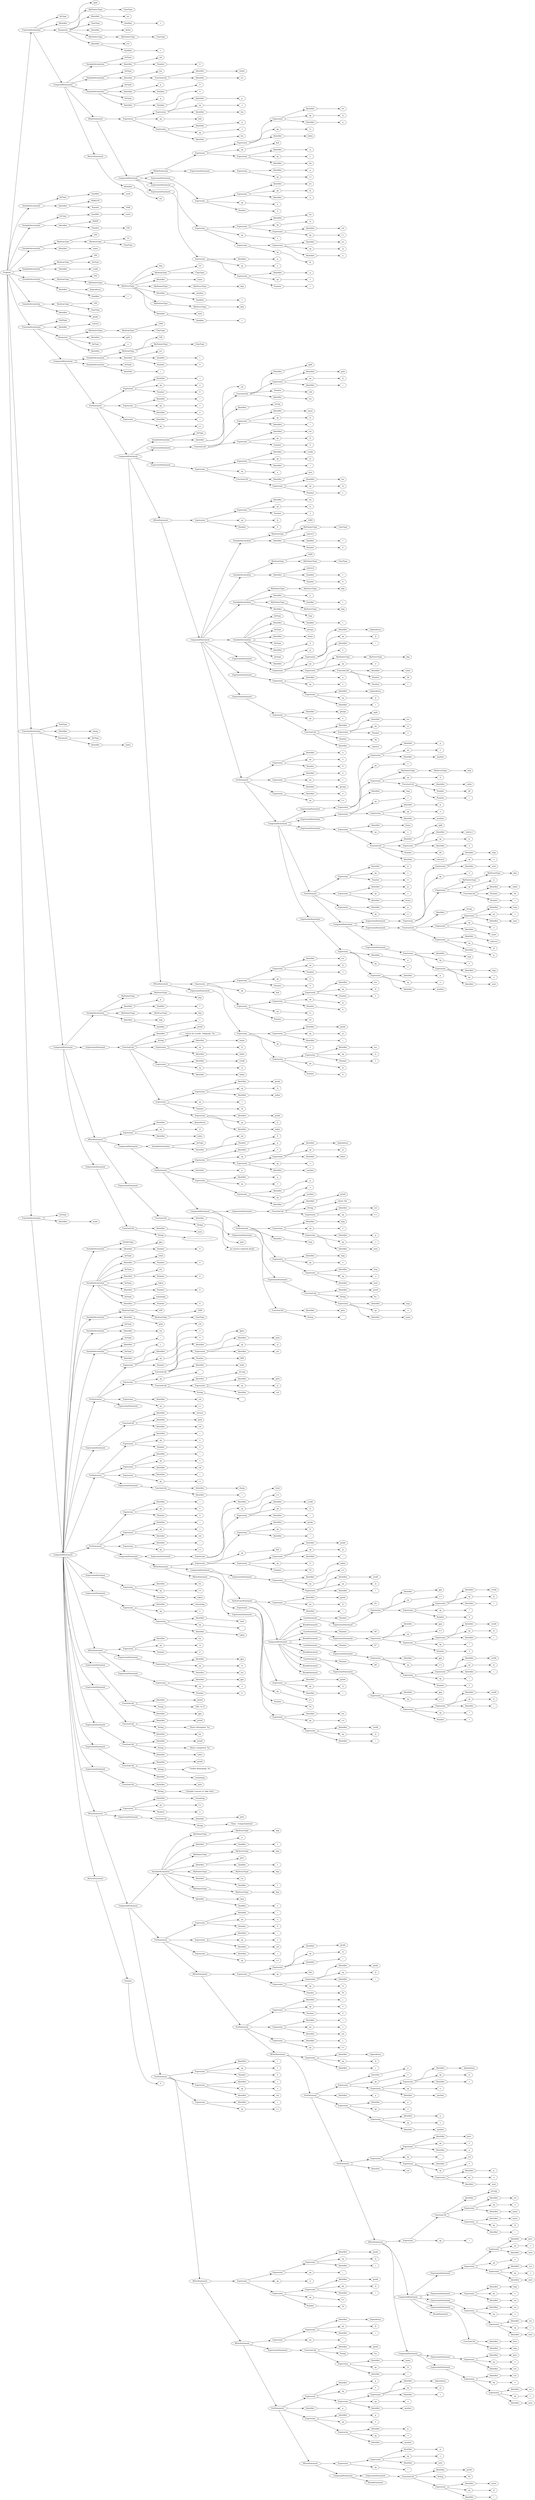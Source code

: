 // Visualization of the Abstract Syntax Tree
digraph AST {
	graph [rankdir=LR]
	Program [label=Program]
	FunctionDeclaration [label=FunctionDeclaration]
	Program -> FunctionDeclaration
	IntType [label=IntType]
	FunctionDeclaration -> IntType
	Identifier [label=Identifier]
	FunctionDeclaration -> Identifier
	split [label=split]
	Identifier -> split
	Parameter [label=Parameter]
	FunctionDeclaration -> Parameter
	MyPointerType [label=MyPointerType]
	Parameter -> MyPointerType
	CharType [label=CharType]
	MyPointerType -> CharType
	Identifier8 [label=Identifier]
	Parameter -> Identifier8
	src [label=src]
	Identifier8 -> src
	Qualifier [label=Qualifier]
	Identifier8 -> Qualifier
	1 [label=1]
	Qualifier -> 1
	CharType12 [label=CharType]
	Parameter -> CharType12
	Identifier13 [label=Identifier]
	Parameter -> Identifier13
	delim [label=delim]
	Identifier13 -> delim
	MyPointerType15 [label=MyPointerType]
	Parameter -> MyPointerType15
	MyPointerType16 [label=MyPointerType]
	MyPointerType15 -> MyPointerType16
	CharType17 [label=CharType]
	MyPointerType16 -> CharType17
	Identifier18 [label=Identifier]
	Parameter -> Identifier18
	vec [label=vec]
	Identifier18 -> vec
	Qualifier20 [label=Qualifier]
	Identifier18 -> Qualifier20
	121 [label=1]
	Qualifier20 -> 121
	CompoundStatement [label=CompoundStatement]
	FunctionDeclaration -> CompoundStatement
	VariableDeclaration [label=VariableDeclaration]
	CompoundStatement -> VariableDeclaration
	IntType24 [label=IntType]
	VariableDeclaration -> IntType24
	Identifier25 [label=Identifier]
	VariableDeclaration -> Identifier25
	cnt [label=cnt]
	Identifier25 -> cnt
	Number [label=Number]
	Identifier25 -> Number
	0 [label=0]
	Number -> 0
	VariableDeclaration29 [label=VariableDeclaration]
	CompoundStatement -> VariableDeclaration29
	IntType30 [label=IntType]
	VariableDeclaration29 -> IntType30
	Identifier31 [label=Identifier]
	VariableDeclaration29 -> Identifier31
	len [label=len]
	Identifier31 -> len
	FunctionCall [label=FunctionCall]
	Identifier31 -> FunctionCall
	Identifier34 [label=Identifier]
	FunctionCall -> Identifier34
	strlen [label=strlen]
	Identifier34 -> strlen
	Identifier36 [label=Identifier]
	FunctionCall -> Identifier36
	src37 [label=src]
	Identifier36 -> src37
	VariableDeclaration38 [label=VariableDeclaration]
	CompoundStatement -> VariableDeclaration38
	IntType39 [label=IntType]
	VariableDeclaration38 -> IntType39
	Identifier40 [label=Identifier]
	VariableDeclaration38 -> Identifier40
	p [label=p]
	Identifier40 -> p
	Number42 [label=Number]
	Identifier40 -> Number42
	043 [label=0]
	Number42 -> 043
	IntType44 [label=IntType]
	VariableDeclaration38 -> IntType44
	Identifier45 [label=Identifier]
	VariableDeclaration38 -> Identifier45
	q [label=q]
	Identifier45 -> q
	Number47 [label=Number]
	Identifier45 -> Number47
	048 [label=0]
	Number47 -> 048
	WhileStatement [label=WhileStatement]
	CompoundStatement -> WhileStatement
	Expression [label=Expression]
	WhileStatement -> Expression
	Expression51 [label=Expression]
	Expression -> Expression51
	Identifier52 [label=Identifier]
	Expression51 -> Identifier52
	p53 [label=p]
	Identifier52 -> p53
	op [label=op]
	Expression51 -> op
	"<" [label="<"]
	op -> "<"
	Identifier56 [label=Identifier]
	Expression51 -> Identifier56
	len57 [label=len]
	Identifier56 -> len57
	op58 [label=op]
	Expression -> op58
	"&&" [label="&&"]
	op58 -> "&&"
	Expression60 [label=Expression]
	Expression -> Expression60
	Identifier61 [label=Identifier]
	Expression60 -> Identifier61
	q62 [label=q]
	Identifier61 -> q62
	op63 [label=op]
	Expression60 -> op63
	"<64" [label="<"]
	op63 -> "<64"
	Identifier65 [label=Identifier]
	Expression60 -> Identifier65
	len66 [label=len]
	Identifier65 -> len66
	CompoundStatement67 [label=CompoundStatement]
	WhileStatement -> CompoundStatement67
	WhileStatement68 [label=WhileStatement]
	CompoundStatement67 -> WhileStatement68
	Expression69 [label=Expression]
	WhileStatement68 -> Expression69
	Expression70 [label=Expression]
	Expression69 -> Expression70
	Expression71 [label=Expression]
	Expression70 -> Expression71
	Identifier72 [label=Identifier]
	Expression71 -> Identifier72
	src73 [label=src]
	Identifier72 -> src73
	op74 [label=op]
	Expression71 -> op74
	"[]" [label="[]"]
	op74 -> "[]"
	Identifier76 [label=Identifier]
	Expression71 -> Identifier76
	q77 [label=q]
	Identifier76 -> q77
	op78 [label=op]
	Expression70 -> op78
	"!=" [label="!="]
	op78 -> "!="
	Identifier80 [label=Identifier]
	Expression70 -> Identifier80
	delim81 [label=delim]
	Identifier80 -> delim81
	op82 [label=op]
	Expression69 -> op82
	"&&83" [label="&&"]
	op82 -> "&&83"
	Expression84 [label=Expression]
	Expression69 -> Expression84
	Identifier85 [label=Identifier]
	Expression84 -> Identifier85
	q86 [label=q]
	Identifier85 -> q86
	op87 [label=op]
	Expression84 -> op87
	"<88" [label="<"]
	op87 -> "<88"
	Identifier89 [label=Identifier]
	Expression84 -> Identifier89
	len90 [label=len]
	Identifier89 -> len90
	ExpressionStatement [label=ExpressionStatement]
	WhileStatement68 -> ExpressionStatement
	Expression92 [label=Expression]
	ExpressionStatement -> Expression92
	Identifier93 [label=Identifier]
	Expression92 -> Identifier93
	q94 [label=q]
	Identifier93 -> q94
	op95 [label=op]
	Expression92 -> op95
	"++" [label="++"]
	op95 -> "++"
	ExpressionStatement97 [label=ExpressionStatement]
	CompoundStatement67 -> ExpressionStatement97
	Expression98 [label=Expression]
	ExpressionStatement97 -> Expression98
	Expression99 [label=Expression]
	Expression98 -> Expression99
	Identifier100 [label=Identifier]
	Expression99 -> Identifier100
	src101 [label=src]
	Identifier100 -> src101
	op102 [label=op]
	Expression99 -> op102
	"[]103" [label="[]"]
	op102 -> "[]103"
	Identifier104 [label=Identifier]
	Expression99 -> Identifier104
	q105 [label=q]
	Identifier104 -> q105
	op106 [label=op]
	Expression98 -> op106
	"=" [label="="]
	op106 -> "="
	Number108 [label=Number]
	Expression98 -> Number108
	0109 [label=0]
	Number108 -> 0109
	ExpressionStatement110 [label=ExpressionStatement]
	CompoundStatement67 -> ExpressionStatement110
	Expression111 [label=Expression]
	ExpressionStatement110 -> Expression111
	Expression112 [label=Expression]
	Expression111 -> Expression112
	Identifier113 [label=Identifier]
	Expression112 -> Identifier113
	vec114 [label=vec]
	Identifier113 -> vec114
	op115 [label=op]
	Expression112 -> op115
	"[]116" [label="[]"]
	op115 -> "[]116"
	Expression117 [label=Expression]
	Expression112 -> Expression117
	Identifier118 [label=Identifier]
	Expression117 -> Identifier118
	cnt119 [label=cnt]
	Identifier118 -> cnt119
	op120 [label=op]
	Expression117 -> op120
	"++121" [label="++"]
	op120 -> "++121"
	op122 [label=op]
	Expression111 -> op122
	"=123" [label="="]
	op122 -> "=123"
	Expression124 [label=Expression]
	Expression111 -> Expression124
	Expression125 [label=Expression]
	Expression124 -> Expression125
	Identifier126 [label=Identifier]
	Expression125 -> Identifier126
	src127 [label=src]
	Identifier126 -> src127
	op128 [label=op]
	Expression125 -> op128
	"[]129" [label="[]"]
	op128 -> "[]129"
	Identifier130 [label=Identifier]
	Expression125 -> Identifier130
	p131 [label=p]
	Identifier130 -> p131
	op132 [label=op]
	Expression124 -> op132
	"&" [label="&"]
	op132 -> "&"
	ExpressionStatement134 [label=ExpressionStatement]
	CompoundStatement67 -> ExpressionStatement134
	Expression135 [label=Expression]
	ExpressionStatement134 -> Expression135
	Identifier136 [label=Identifier]
	Expression135 -> Identifier136
	p137 [label=p]
	Identifier136 -> p137
	op138 [label=op]
	Expression135 -> op138
	"=139" [label="="]
	op138 -> "=139"
	Expression140 [label=Expression]
	Expression135 -> Expression140
	Identifier141 [label=Identifier]
	Expression140 -> Identifier141
	q142 [label=q]
	Identifier141 -> q142
	op143 [label=op]
	Expression140 -> op143
	"+" [label="+"]
	op143 -> "+"
	Number145 [label=Number]
	Expression140 -> Number145
	1146 [label=1]
	Number145 -> 1146
	ReturnStatement [label=ReturnStatement]
	CompoundStatement -> ReturnStatement
	Identifier148 [label=Identifier]
	ReturnStatement -> Identifier148
	cnt149 [label=cnt]
	Identifier148 -> cnt149
	VariableDeclaration150 [label=VariableDeclaration]
	Program -> VariableDeclaration150
	IntType151 [label=IntType]
	VariableDeclaration150 -> IntType151
	Qualifier152 [label=Qualifier]
	IntType151 -> Qualifier152
	const [label=const]
	Qualifier152 -> const
	Identifier154 [label=Identifier]
	VariableDeclaration150 -> Identifier154
	MAXLEN [label=MAXLEN]
	Identifier154 -> MAXLEN
	Number156 [label=Number]
	Identifier154 -> Number156
	1000 [label=1000]
	Number156 -> 1000
	VariableDeclaration158 [label=VariableDeclaration]
	Program -> VariableDeclaration158
	IntType159 [label=IntType]
	VariableDeclaration158 -> IntType159
	Qualifier160 [label=Qualifier]
	IntType159 -> Qualifier160
	const161 [label=const]
	Qualifier160 -> const161
	Identifier162 [label=Identifier]
	VariableDeclaration158 -> Identifier162
	MAXN [label=MAXN]
	Identifier162 -> MAXN
	Number164 [label=Number]
	Identifier162 -> Number164
	100 [label=100]
	Number164 -> 100
	VariableDeclaration166 [label=VariableDeclaration]
	Program -> VariableDeclaration166
	MyArrayType [label=MyArrayType]
	VariableDeclaration166 -> MyArrayType
	100168 [label=100]
	MyArrayType -> 100168
	MyArrayType169 [label=MyArrayType]
	MyArrayType -> MyArrayType169
	10 [label=10]
	MyArrayType169 -> 10
	CharType171 [label=CharType]
	MyArrayType169 -> CharType171
	Identifier172 [label=Identifier]
	VariableDeclaration166 -> Identifier172
	name [label=name]
	Identifier172 -> name
	VariableDeclaration174 [label=VariableDeclaration]
	Program -> VariableDeclaration174
	MyArrayType175 [label=MyArrayType]
	VariableDeclaration174 -> MyArrayType175
	100176 [label=100]
	MyArrayType175 -> 100176
	IntType177 [label=IntType]
	MyArrayType175 -> IntType177
	Identifier178 [label=Identifier]
	VariableDeclaration174 -> Identifier178
	credit [label=credit]
	Identifier178 -> credit
	VariableDeclaration180 [label=VariableDeclaration]
	Program -> VariableDeclaration180
	MyArrayType181 [label=MyArrayType]
	VariableDeclaration180 -> MyArrayType181
	100182 [label=100]
	MyArrayType181 -> 100182
	MyPointerType183 [label=MyPointerType]
	MyArrayType181 -> MyPointerType183
	MyStructType [label=MyStructType]
	MyPointerType183 -> MyStructType
	dep [label=dep]
	MyStructType -> dep
	MyArrayType186 [label=MyArrayType]
	MyStructType -> MyArrayType186
	10187 [label=10]
	MyArrayType186 -> 10187
	CharType188 [label=CharType]
	MyArrayType186 -> CharType188
	Identifier189 [label=Identifier]
	MyStructType -> Identifier189
	name190 [label=name]
	Identifier189 -> name190
	MyPointerType191 [label=MyPointerType]
	MyStructType -> MyPointerType191
	MyStructType192 [label=MyStructType]
	MyPointerType191 -> MyStructType192
	dep193 [label=dep]
	MyStructType192 -> dep193
	Identifier194 [label=Identifier]
	MyStructType -> Identifier194
	another [label=another]
	Identifier194 -> another
	Qualifier196 [label=Qualifier]
	Identifier194 -> Qualifier196
	1197 [label=1]
	Qualifier196 -> 1197
	MyPointerType198 [label=MyPointerType]
	MyStructType -> MyPointerType198
	MyStructType199 [label=MyStructType]
	MyPointerType198 -> MyStructType199
	dep200 [label=dep]
	MyStructType199 -> dep200
	Identifier201 [label=Identifier]
	MyStructType -> Identifier201
	next [label=next]
	Identifier201 -> next
	Qualifier203 [label=Qualifier]
	Identifier201 -> Qualifier203
	1204 [label=1]
	Qualifier203 -> 1204
	Identifier205 [label=Identifier]
	VariableDeclaration180 -> Identifier205
	dependency [label=dependency]
	Identifier205 -> dependency
	Qualifier207 [label=Qualifier]
	Identifier205 -> Qualifier207
	1208 [label=1]
	Qualifier207 -> 1208
	VariableDeclaration209 [label=VariableDeclaration]
	Program -> VariableDeclaration209
	MyArrayType210 [label=MyArrayType]
	VariableDeclaration209 -> MyArrayType210
	100211 [label=100]
	MyArrayType210 -> 100211
	CharType212 [label=CharType]
	MyArrayType210 -> CharType212
	Identifier213 [label=Identifier]
	VariableDeclaration209 -> Identifier213
	grade [label=grade]
	Identifier213 -> grade
	FunctionDeclaration215 [label=FunctionDeclaration]
	Program -> FunctionDeclaration215
	VoidType [label=VoidType]
	FunctionDeclaration215 -> VoidType
	Identifier217 [label=Identifier]
	FunctionDeclaration215 -> Identifier217
	extract [label=extract]
	Identifier217 -> extract
	Parameter219 [label=Parameter]
	FunctionDeclaration215 -> Parameter219
	MyPointerType220 [label=MyPointerType]
	Parameter219 -> MyPointerType220
	MyArrayType221 [label=MyArrayType]
	MyPointerType220 -> MyArrayType221
	1000222 [label=1000]
	MyArrayType221 -> 1000222
	CharType223 [label=CharType]
	MyArrayType221 -> CharType223
	Identifier224 [label=Identifier]
	Parameter219 -> Identifier224
	pyfa [label=pyfa]
	Identifier224 -> pyfa
	IntType226 [label=IntType]
	Parameter219 -> IntType226
	Identifier227 [label=Identifier]
	Parameter219 -> Identifier227
	n [label=n]
	Identifier227 -> n
	CompoundStatement229 [label=CompoundStatement]
	FunctionDeclaration215 -> CompoundStatement229
	VariableDeclaration230 [label=VariableDeclaration]
	CompoundStatement229 -> VariableDeclaration230
	MyArrayType231 [label=MyArrayType]
	VariableDeclaration230 -> MyArrayType231
	100232 [label=100]
	MyArrayType231 -> 100232
	MyPointerType233 [label=MyPointerType]
	MyArrayType231 -> MyPointerType233
	CharType234 [label=CharType]
	MyPointerType233 -> CharType234
	Identifier235 [label=Identifier]
	VariableDeclaration230 -> Identifier235
	vec236 [label=vec]
	Identifier235 -> vec236
	Qualifier237 [label=Qualifier]
	Identifier235 -> Qualifier237
	1238 [label=1]
	Qualifier237 -> 1238
	Number239 [label=Number]
	Identifier235 -> Number239
	0240 [label=0]
	Number239 -> 0240
	VariableDeclaration241 [label=VariableDeclaration]
	CompoundStatement229 -> VariableDeclaration241
	IntType242 [label=IntType]
	VariableDeclaration241 -> IntType242
	Identifier243 [label=Identifier]
	VariableDeclaration241 -> Identifier243
	i [label=i]
	Identifier243 -> i
	ForStatement [label=ForStatement]
	CompoundStatement229 -> ForStatement
	Expression246 [label=Expression]
	ForStatement -> Expression246
	Identifier247 [label=Identifier]
	Expression246 -> Identifier247
	i248 [label=i]
	Identifier247 -> i248
	op249 [label=op]
	Expression246 -> op249
	"=250" [label="="]
	op249 -> "=250"
	Number251 [label=Number]
	Expression246 -> Number251
	0252 [label=0]
	Number251 -> 0252
	Expression253 [label=Expression]
	ForStatement -> Expression253
	Identifier254 [label=Identifier]
	Expression253 -> Identifier254
	i255 [label=i]
	Identifier254 -> i255
	op256 [label=op]
	Expression253 -> op256
	"<257" [label="<"]
	op256 -> "<257"
	Identifier258 [label=Identifier]
	Expression253 -> Identifier258
	n259 [label=n]
	Identifier258 -> n259
	Expression260 [label=Expression]
	ForStatement -> Expression260
	Identifier261 [label=Identifier]
	Expression260 -> Identifier261
	i262 [label=i]
	Identifier261 -> i262
	op263 [label=op]
	Expression260 -> op263
	"++264" [label="++"]
	op263 -> "++264"
	CompoundStatement265 [label=CompoundStatement]
	ForStatement -> CompoundStatement265
	VariableDeclaration266 [label=VariableDeclaration]
	CompoundStatement265 -> VariableDeclaration266
	IntType267 [label=IntType]
	VariableDeclaration266 -> IntType267
	Identifier268 [label=Identifier]
	VariableDeclaration266 -> Identifier268
	cnt269 [label=cnt]
	Identifier268 -> cnt269
	FunctionCall270 [label=FunctionCall]
	Identifier268 -> FunctionCall270
	Identifier271 [label=Identifier]
	FunctionCall270 -> Identifier271
	split272 [label=split]
	Identifier271 -> split272
	Expression273 [label=Expression]
	FunctionCall270 -> Expression273
	Identifier274 [label=Identifier]
	Expression273 -> Identifier274
	pyfa275 [label=pyfa]
	Identifier274 -> pyfa275
	op276 [label=op]
	Expression273 -> op276
	"[]277" [label="[]"]
	op276 -> "[]277"
	Identifier278 [label=Identifier]
	Expression273 -> Identifier278
	i279 [label=i]
	Identifier278 -> i279
	Number280 [label=Number]
	FunctionCall270 -> Number280
	124 [label=124]
	Number280 -> 124
	Identifier282 [label=Identifier]
	FunctionCall270 -> Identifier282
	vec283 [label=vec]
	Identifier282 -> vec283
	ExpressionStatement284 [label=ExpressionStatement]
	CompoundStatement265 -> ExpressionStatement284
	FunctionCall285 [label=FunctionCall]
	ExpressionStatement284 -> FunctionCall285
	Identifier286 [label=Identifier]
	FunctionCall285 -> Identifier286
	strcpy [label=strcpy]
	Identifier286 -> strcpy
	Expression288 [label=Expression]
	FunctionCall285 -> Expression288
	Identifier289 [label=Identifier]
	Expression288 -> Identifier289
	name290 [label=name]
	Identifier289 -> name290
	op291 [label=op]
	Expression288 -> op291
	"[]292" [label="[]"]
	op291 -> "[]292"
	Identifier293 [label=Identifier]
	Expression288 -> Identifier293
	i294 [label=i]
	Identifier293 -> i294
	Expression295 [label=Expression]
	FunctionCall285 -> Expression295
	Identifier296 [label=Identifier]
	Expression295 -> Identifier296
	vec297 [label=vec]
	Identifier296 -> vec297
	op298 [label=op]
	Expression295 -> op298
	"[]299" [label="[]"]
	op298 -> "[]299"
	Number300 [label=Number]
	Expression295 -> Number300
	0301 [label=0]
	Number300 -> 0301
	ExpressionStatement302 [label=ExpressionStatement]
	CompoundStatement265 -> ExpressionStatement302
	Expression303 [label=Expression]
	ExpressionStatement302 -> Expression303
	Expression304 [label=Expression]
	Expression303 -> Expression304
	Identifier305 [label=Identifier]
	Expression304 -> Identifier305
	credit306 [label=credit]
	Identifier305 -> credit306
	op307 [label=op]
	Expression304 -> op307
	"[]308" [label="[]"]
	op307 -> "[]308"
	Identifier309 [label=Identifier]
	Expression304 -> Identifier309
	i310 [label=i]
	Identifier309 -> i310
	op311 [label=op]
	Expression303 -> op311
	"=312" [label="="]
	op311 -> "=312"
	FunctionCall313 [label=FunctionCall]
	Expression303 -> FunctionCall313
	Identifier314 [label=Identifier]
	FunctionCall313 -> Identifier314
	atoi [label=atoi]
	Identifier314 -> atoi
	Expression316 [label=Expression]
	FunctionCall313 -> Expression316
	Identifier317 [label=Identifier]
	Expression316 -> Identifier317
	vec318 [label=vec]
	Identifier317 -> vec318
	op319 [label=op]
	Expression316 -> op319
	"[]320" [label="[]"]
	op319 -> "[]320"
	Number321 [label=Number]
	Expression316 -> Number321
	1322 [label=1]
	Number321 -> 1322
	IfElseStatement [label=IfElseStatement]
	CompoundStatement265 -> IfElseStatement
	Expression324 [label=Expression]
	IfElseStatement -> Expression324
	Expression325 [label=Expression]
	Expression324 -> Expression325
	Identifier326 [label=Identifier]
	Expression325 -> Identifier326
	vec327 [label=vec]
	Identifier326 -> vec327
	op328 [label=op]
	Expression325 -> op328
	"[]329" [label="[]"]
	op328 -> "[]329"
	Number330 [label=Number]
	Expression325 -> Number330
	2 [label=2]
	Number330 -> 2
	op332 [label=op]
	Expression324 -> op332
	"[]333" [label="[]"]
	op332 -> "[]333"
	Number334 [label=Number]
	Expression324 -> Number334
	0335 [label=0]
	Number334 -> 0335
	CompoundStatement336 [label=CompoundStatement]
	IfElseStatement -> CompoundStatement336
	VariableDeclaration337 [label=VariableDeclaration]
	CompoundStatement336 -> VariableDeclaration337
	MyArrayType338 [label=MyArrayType]
	VariableDeclaration337 -> MyArrayType338
	1000339 [label=1000]
	MyArrayType338 -> 1000339
	MyPointerType340 [label=MyPointerType]
	MyArrayType338 -> MyPointerType340
	CharType341 [label=CharType]
	MyPointerType340 -> CharType341
	Identifier342 [label=Identifier]
	VariableDeclaration337 -> Identifier342
	subvec1 [label=subvec1]
	Identifier342 -> subvec1
	Qualifier344 [label=Qualifier]
	Identifier342 -> Qualifier344
	1345 [label=1]
	Qualifier344 -> 1345
	Number346 [label=Number]
	Identifier342 -> Number346
	0347 [label=0]
	Number346 -> 0347
	VariableDeclaration348 [label=VariableDeclaration]
	CompoundStatement336 -> VariableDeclaration348
	MyArrayType349 [label=MyArrayType]
	VariableDeclaration348 -> MyArrayType349
	1000350 [label=1000]
	MyArrayType349 -> 1000350
	MyPointerType351 [label=MyPointerType]
	MyArrayType349 -> MyPointerType351
	CharType352 [label=CharType]
	MyPointerType351 -> CharType352
	Identifier353 [label=Identifier]
	VariableDeclaration348 -> Identifier353
	subvec2 [label=subvec2]
	Identifier353 -> subvec2
	Qualifier355 [label=Qualifier]
	Identifier353 -> Qualifier355
	1356 [label=1]
	Qualifier355 -> 1356
	Number357 [label=Number]
	Identifier353 -> Number357
	0358 [label=0]
	Number357 -> 0358
	VariableDeclaration359 [label=VariableDeclaration]
	CompoundStatement336 -> VariableDeclaration359
	MyPointerType360 [label=MyPointerType]
	VariableDeclaration359 -> MyPointerType360
	MyStructType361 [label=MyStructType]
	MyPointerType360 -> MyStructType361
	dep362 [label=dep]
	MyStructType361 -> dep362
	Identifier363 [label=Identifier]
	VariableDeclaration359 -> Identifier363
	p364 [label=p]
	Identifier363 -> p364
	Qualifier365 [label=Qualifier]
	Identifier363 -> Qualifier365
	1366 [label=1]
	Qualifier365 -> 1366
	MyPointerType367 [label=MyPointerType]
	VariableDeclaration359 -> MyPointerType367
	MyStructType368 [label=MyStructType]
	MyPointerType367 -> MyStructType368
	dep369 [label=dep]
	MyStructType368 -> dep369
	Identifier370 [label=Identifier]
	VariableDeclaration359 -> Identifier370
	tmp [label=tmp]
	Identifier370 -> tmp
	Qualifier372 [label=Qualifier]
	Identifier370 -> Qualifier372
	1373 [label=1]
	Qualifier372 -> 1373
	VariableDeclaration374 [label=VariableDeclaration]
	CompoundStatement336 -> VariableDeclaration374
	IntType375 [label=IntType]
	VariableDeclaration374 -> IntType375
	Identifier376 [label=Identifier]
	VariableDeclaration374 -> Identifier376
	groups [label=groups]
	Identifier376 -> groups
	IntType378 [label=IntType]
	VariableDeclaration374 -> IntType378
	Identifier379 [label=Identifier]
	VariableDeclaration374 -> Identifier379
	items [label=items]
	Identifier379 -> items
	IntType381 [label=IntType]
	VariableDeclaration374 -> IntType381
	Identifier382 [label=Identifier]
	VariableDeclaration374 -> Identifier382
	ii [label=ii]
	Identifier382 -> ii
	IntType384 [label=IntType]
	VariableDeclaration374 -> IntType384
	Identifier385 [label=Identifier]
	VariableDeclaration374 -> Identifier385
	jj [label=jj]
	Identifier385 -> jj
	ExpressionStatement387 [label=ExpressionStatement]
	CompoundStatement336 -> ExpressionStatement387
	Expression388 [label=Expression]
	ExpressionStatement387 -> Expression388
	Expression389 [label=Expression]
	Expression388 -> Expression389
	Identifier390 [label=Identifier]
	Expression389 -> Identifier390
	dependency391 [label=dependency]
	Identifier390 -> dependency391
	op392 [label=op]
	Expression389 -> op392
	"[]393" [label="[]"]
	op392 -> "[]393"
	Identifier394 [label=Identifier]
	Expression389 -> Identifier394
	i395 [label=i]
	Identifier394 -> i395
	op396 [label=op]
	Expression388 -> op396
	"=397" [label="="]
	op396 -> "=397"
	Expression398 [label=Expression]
	Expression388 -> Expression398
	MyPointerType399 [label=MyPointerType]
	Expression398 -> MyPointerType399
	MyStructType400 [label=MyStructType]
	MyPointerType399 -> MyStructType400
	dep401 [label=dep]
	MyStructType400 -> dep401
	op402 [label=op]
	Expression398 -> op402
	"()" [label="()"]
	op402 -> "()"
	FunctionCall404 [label=FunctionCall]
	Expression398 -> FunctionCall404
	Identifier405 [label=Identifier]
	FunctionCall404 -> Identifier405
	calloc [label=calloc]
	Identifier405 -> calloc
	Number407 [label=Number]
	FunctionCall404 -> Number407
	26 [label=26]
	Number407 -> 26
	Number409 [label=Number]
	FunctionCall404 -> Number409
	1410 [label=1]
	Number409 -> 1410
	ExpressionStatement411 [label=ExpressionStatement]
	CompoundStatement336 -> ExpressionStatement411
	Expression412 [label=Expression]
	ExpressionStatement411 -> Expression412
	Identifier413 [label=Identifier]
	Expression412 -> Identifier413
	p414 [label=p]
	Identifier413 -> p414
	op415 [label=op]
	Expression412 -> op415
	"=416" [label="="]
	op415 -> "=416"
	Expression417 [label=Expression]
	Expression412 -> Expression417
	Identifier418 [label=Identifier]
	Expression417 -> Identifier418
	dependency419 [label=dependency]
	Identifier418 -> dependency419
	op420 [label=op]
	Expression417 -> op420
	"[]421" [label="[]"]
	op420 -> "[]421"
	Identifier422 [label=Identifier]
	Expression417 -> Identifier422
	i423 [label=i]
	Identifier422 -> i423
	ExpressionStatement424 [label=ExpressionStatement]
	CompoundStatement336 -> ExpressionStatement424
	Expression425 [label=Expression]
	ExpressionStatement424 -> Expression425
	Identifier426 [label=Identifier]
	Expression425 -> Identifier426
	groups427 [label=groups]
	Identifier426 -> groups427
	op428 [label=op]
	Expression425 -> op428
	"=429" [label="="]
	op428 -> "=429"
	FunctionCall430 [label=FunctionCall]
	Expression425 -> FunctionCall430
	Identifier431 [label=Identifier]
	FunctionCall430 -> Identifier431
	split432 [label=split]
	Identifier431 -> split432
	Expression433 [label=Expression]
	FunctionCall430 -> Expression433
	Identifier434 [label=Identifier]
	Expression433 -> Identifier434
	vec435 [label=vec]
	Identifier434 -> vec435
	op436 [label=op]
	Expression433 -> op436
	"[]437" [label="[]"]
	op436 -> "[]437"
	Number438 [label=Number]
	Expression433 -> Number438
	2439 [label=2]
	Number438 -> 2439
	Number440 [label=Number]
	FunctionCall430 -> Number440
	59 [label=59]
	Number440 -> 59
	Identifier442 [label=Identifier]
	FunctionCall430 -> Identifier442
	subvec1443 [label=subvec1]
	Identifier442 -> subvec1443
	ForStatement444 [label=ForStatement]
	CompoundStatement336 -> ForStatement444
	Expression445 [label=Expression]
	ForStatement444 -> Expression445
	Identifier446 [label=Identifier]
	Expression445 -> Identifier446
	ii447 [label=ii]
	Identifier446 -> ii447
	op448 [label=op]
	Expression445 -> op448
	"=449" [label="="]
	op448 -> "=449"
	Number450 [label=Number]
	Expression445 -> Number450
	0451 [label=0]
	Number450 -> 0451
	Expression452 [label=Expression]
	ForStatement444 -> Expression452
	Identifier453 [label=Identifier]
	Expression452 -> Identifier453
	ii454 [label=ii]
	Identifier453 -> ii454
	op455 [label=op]
	Expression452 -> op455
	"<456" [label="<"]
	op455 -> "<456"
	Identifier457 [label=Identifier]
	Expression452 -> Identifier457
	groups458 [label=groups]
	Identifier457 -> groups458
	Expression459 [label=Expression]
	ForStatement444 -> Expression459
	Identifier460 [label=Identifier]
	Expression459 -> Identifier460
	ii461 [label=ii]
	Identifier460 -> ii461
	op462 [label=op]
	Expression459 -> op462
	"++463" [label="++"]
	op462 -> "++463"
	CompoundStatement464 [label=CompoundStatement]
	ForStatement444 -> CompoundStatement464
	ExpressionStatement465 [label=ExpressionStatement]
	CompoundStatement464 -> ExpressionStatement465
	Expression466 [label=Expression]
	ExpressionStatement465 -> Expression466
	Expression467 [label=Expression]
	Expression466 -> Expression467
	Identifier468 [label=Identifier]
	Expression467 -> Identifier468
	p469 [label=p]
	Identifier468 -> p469
	op470 [label=op]
	Expression467 -> op470
	"->" [label="->"]
	op470 -> "->"
	Identifier472 [label=Identifier]
	Expression467 -> Identifier472
	another473 [label=another]
	Identifier472 -> another473
	op474 [label=op]
	Expression466 -> op474
	"=475" [label="="]
	op474 -> "=475"
	Expression476 [label=Expression]
	Expression466 -> Expression476
	MyPointerType477 [label=MyPointerType]
	Expression476 -> MyPointerType477
	MyStructType478 [label=MyStructType]
	MyPointerType477 -> MyStructType478
	dep479 [label=dep]
	MyStructType478 -> dep479
	op480 [label=op]
	Expression476 -> op480
	"()481" [label="()"]
	op480 -> "()481"
	FunctionCall482 [label=FunctionCall]
	Expression476 -> FunctionCall482
	Identifier483 [label=Identifier]
	FunctionCall482 -> Identifier483
	calloc484 [label=calloc]
	Identifier483 -> calloc484
	Number485 [label=Number]
	FunctionCall482 -> Number485
	26486 [label=26]
	Number485 -> 26486
	Number487 [label=Number]
	FunctionCall482 -> Number487
	1488 [label=1]
	Number487 -> 1488
	ExpressionStatement489 [label=ExpressionStatement]
	CompoundStatement464 -> ExpressionStatement489
	Expression490 [label=Expression]
	ExpressionStatement489 -> Expression490
	Identifier491 [label=Identifier]
	Expression490 -> Identifier491
	tmp492 [label=tmp]
	Identifier491 -> tmp492
	op493 [label=op]
	Expression490 -> op493
	"=494" [label="="]
	op493 -> "=494"
	Expression495 [label=Expression]
	Expression490 -> Expression495
	Identifier496 [label=Identifier]
	Expression495 -> Identifier496
	p497 [label=p]
	Identifier496 -> p497
	op498 [label=op]
	Expression495 -> op498
	"->499" [label="->"]
	op498 -> "->499"
	Identifier500 [label=Identifier]
	Expression495 -> Identifier500
	another501 [label=another]
	Identifier500 -> another501
	ExpressionStatement502 [label=ExpressionStatement]
	CompoundStatement464 -> ExpressionStatement502
	Expression503 [label=Expression]
	ExpressionStatement502 -> Expression503
	Identifier504 [label=Identifier]
	Expression503 -> Identifier504
	items505 [label=items]
	Identifier504 -> items505
	op506 [label=op]
	Expression503 -> op506
	"=507" [label="="]
	op506 -> "=507"
	FunctionCall508 [label=FunctionCall]
	Expression503 -> FunctionCall508
	Identifier509 [label=Identifier]
	FunctionCall508 -> Identifier509
	split510 [label=split]
	Identifier509 -> split510
	Expression511 [label=Expression]
	FunctionCall508 -> Expression511
	Identifier512 [label=Identifier]
	Expression511 -> Identifier512
	subvec1513 [label=subvec1]
	Identifier512 -> subvec1513
	op514 [label=op]
	Expression511 -> op514
	"[]515" [label="[]"]
	op514 -> "[]515"
	Identifier516 [label=Identifier]
	Expression511 -> Identifier516
	ii517 [label=ii]
	Identifier516 -> ii517
	Number518 [label=Number]
	FunctionCall508 -> Number518
	44 [label=44]
	Number518 -> 44
	Identifier520 [label=Identifier]
	FunctionCall508 -> Identifier520
	subvec2521 [label=subvec2]
	Identifier520 -> subvec2521
	ForStatement522 [label=ForStatement]
	CompoundStatement464 -> ForStatement522
	Expression523 [label=Expression]
	ForStatement522 -> Expression523
	Identifier524 [label=Identifier]
	Expression523 -> Identifier524
	jj525 [label=jj]
	Identifier524 -> jj525
	op526 [label=op]
	Expression523 -> op526
	"=527" [label="="]
	op526 -> "=527"
	Number528 [label=Number]
	Expression523 -> Number528
	0529 [label=0]
	Number528 -> 0529
	Expression530 [label=Expression]
	ForStatement522 -> Expression530
	Identifier531 [label=Identifier]
	Expression530 -> Identifier531
	jj532 [label=jj]
	Identifier531 -> jj532
	op533 [label=op]
	Expression530 -> op533
	"<534" [label="<"]
	op533 -> "<534"
	Identifier535 [label=Identifier]
	Expression530 -> Identifier535
	items536 [label=items]
	Identifier535 -> items536
	Expression537 [label=Expression]
	ForStatement522 -> Expression537
	Identifier538 [label=Identifier]
	Expression537 -> Identifier538
	jj539 [label=jj]
	Identifier538 -> jj539
	op540 [label=op]
	Expression537 -> op540
	"++541" [label="++"]
	op540 -> "++541"
	CompoundStatement542 [label=CompoundStatement]
	ForStatement522 -> CompoundStatement542
	ExpressionStatement543 [label=ExpressionStatement]
	CompoundStatement542 -> ExpressionStatement543
	Expression544 [label=Expression]
	ExpressionStatement543 -> Expression544
	Expression545 [label=Expression]
	Expression544 -> Expression545
	Identifier546 [label=Identifier]
	Expression545 -> Identifier546
	tmp547 [label=tmp]
	Identifier546 -> tmp547
	op548 [label=op]
	Expression545 -> op548
	"->549" [label="->"]
	op548 -> "->549"
	Identifier550 [label=Identifier]
	Expression545 -> Identifier550
	next551 [label=next]
	Identifier550 -> next551
	op552 [label=op]
	Expression544 -> op552
	"=553" [label="="]
	op552 -> "=553"
	Expression554 [label=Expression]
	Expression544 -> Expression554
	MyPointerType555 [label=MyPointerType]
	Expression554 -> MyPointerType555
	MyStructType556 [label=MyStructType]
	MyPointerType555 -> MyStructType556
	dep557 [label=dep]
	MyStructType556 -> dep557
	op558 [label=op]
	Expression554 -> op558
	"()559" [label="()"]
	op558 -> "()559"
	FunctionCall560 [label=FunctionCall]
	Expression554 -> FunctionCall560
	Identifier561 [label=Identifier]
	FunctionCall560 -> Identifier561
	calloc562 [label=calloc]
	Identifier561 -> calloc562
	Number563 [label=Number]
	FunctionCall560 -> Number563
	26564 [label=26]
	Number563 -> 26564
	Number565 [label=Number]
	FunctionCall560 -> Number565
	1566 [label=1]
	Number565 -> 1566
	ExpressionStatement567 [label=ExpressionStatement]
	CompoundStatement542 -> ExpressionStatement567
	FunctionCall568 [label=FunctionCall]
	ExpressionStatement567 -> FunctionCall568
	Identifier569 [label=Identifier]
	FunctionCall568 -> Identifier569
	strcpy570 [label=strcpy]
	Identifier569 -> strcpy570
	Expression571 [label=Expression]
	FunctionCall568 -> Expression571
	Expression572 [label=Expression]
	Expression571 -> Expression572
	Identifier573 [label=Identifier]
	Expression572 -> Identifier573
	tmp574 [label=tmp]
	Identifier573 -> tmp574
	op575 [label=op]
	Expression572 -> op575
	"->576" [label="->"]
	op575 -> "->576"
	Identifier577 [label=Identifier]
	Expression572 -> Identifier577
	next578 [label=next]
	Identifier577 -> next578
	op579 [label=op]
	Expression571 -> op579
	"->580" [label="->"]
	op579 -> "->580"
	Identifier581 [label=Identifier]
	Expression571 -> Identifier581
	name582 [label=name]
	Identifier581 -> name582
	Expression583 [label=Expression]
	FunctionCall568 -> Expression583
	Identifier584 [label=Identifier]
	Expression583 -> Identifier584
	subvec2585 [label=subvec2]
	Identifier584 -> subvec2585
	op586 [label=op]
	Expression583 -> op586
	"[]587" [label="[]"]
	op586 -> "[]587"
	Identifier588 [label=Identifier]
	Expression583 -> Identifier588
	jj589 [label=jj]
	Identifier588 -> jj589
	ExpressionStatement590 [label=ExpressionStatement]
	CompoundStatement542 -> ExpressionStatement590
	Expression591 [label=Expression]
	ExpressionStatement590 -> Expression591
	Identifier592 [label=Identifier]
	Expression591 -> Identifier592
	tmp593 [label=tmp]
	Identifier592 -> tmp593
	op594 [label=op]
	Expression591 -> op594
	"=595" [label="="]
	op594 -> "=595"
	Expression596 [label=Expression]
	Expression591 -> Expression596
	Identifier597 [label=Identifier]
	Expression596 -> Identifier597
	tmp598 [label=tmp]
	Identifier597 -> tmp598
	op599 [label=op]
	Expression596 -> op599
	"->600" [label="->"]
	op599 -> "->600"
	Identifier601 [label=Identifier]
	Expression596 -> Identifier601
	next602 [label=next]
	Identifier601 -> next602
	ExpressionStatement603 [label=ExpressionStatement]
	CompoundStatement464 -> ExpressionStatement603
	Expression604 [label=Expression]
	ExpressionStatement603 -> Expression604
	Identifier605 [label=Identifier]
	Expression604 -> Identifier605
	p606 [label=p]
	Identifier605 -> p606
	op607 [label=op]
	Expression604 -> op607
	"=608" [label="="]
	op607 -> "=608"
	Expression609 [label=Expression]
	Expression604 -> Expression609
	Identifier610 [label=Identifier]
	Expression609 -> Identifier610
	p611 [label=p]
	Identifier610 -> p611
	op612 [label=op]
	Expression609 -> op612
	"->613" [label="->"]
	op612 -> "->613"
	Identifier614 [label=Identifier]
	Expression609 -> Identifier614
	another615 [label=another]
	Identifier614 -> another615
	IfElseStatement616 [label=IfElseStatement]
	CompoundStatement265 -> IfElseStatement616
	Expression617 [label=Expression]
	IfElseStatement616 -> Expression617
	Expression618 [label=Expression]
	Expression617 -> Expression618
	Expression619 [label=Expression]
	Expression618 -> Expression619
	Identifier620 [label=Identifier]
	Expression619 -> Identifier620
	vec621 [label=vec]
	Identifier620 -> vec621
	op622 [label=op]
	Expression619 -> op622
	"[]623" [label="[]"]
	op622 -> "[]623"
	Number624 [label=Number]
	Expression619 -> Number624
	3 [label=3]
	Number624 -> 3
	op626 [label=op]
	Expression618 -> op626
	"[]627" [label="[]"]
	op626 -> "[]627"
	Number628 [label=Number]
	Expression618 -> Number628
	0629 [label=0]
	Number628 -> 0629
	op630 [label=op]
	Expression617 -> op630
	"&&631" [label="&&"]
	op630 -> "&&631"
	Expression632 [label=Expression]
	Expression617 -> Expression632
	Expression633 [label=Expression]
	Expression632 -> Expression633
	Expression634 [label=Expression]
	Expression633 -> Expression634
	Identifier635 [label=Identifier]
	Expression634 -> Identifier635
	vec636 [label=vec]
	Identifier635 -> vec636
	op637 [label=op]
	Expression634 -> op637
	"[]638" [label="[]"]
	op637 -> "[]638"
	Number639 [label=Number]
	Expression634 -> Number639
	3640 [label=3]
	Number639 -> 3640
	op641 [label=op]
	Expression633 -> op641
	"[]642" [label="[]"]
	op641 -> "[]642"
	Number643 [label=Number]
	Expression633 -> Number643
	0644 [label=0]
	Number643 -> 0644
	op645 [label=op]
	Expression632 -> op645
	"!=646" [label="!="]
	op645 -> "!=646"
	Number647 [label=Number]
	Expression632 -> Number647
	10648 [label=10]
	Number647 -> 10648
	ExpressionStatement649 [label=ExpressionStatement]
	IfElseStatement616 -> ExpressionStatement649
	Expression650 [label=Expression]
	ExpressionStatement649 -> Expression650
	Expression651 [label=Expression]
	Expression650 -> Expression651
	Identifier652 [label=Identifier]
	Expression651 -> Identifier652
	grade653 [label=grade]
	Identifier652 -> grade653
	op654 [label=op]
	Expression651 -> op654
	"[]655" [label="[]"]
	op654 -> "[]655"
	Identifier656 [label=Identifier]
	Expression651 -> Identifier656
	i657 [label=i]
	Identifier656 -> i657
	op658 [label=op]
	Expression650 -> op658
	"=659" [label="="]
	op658 -> "=659"
	Expression660 [label=Expression]
	Expression650 -> Expression660
	Expression661 [label=Expression]
	Expression660 -> Expression661
	Identifier662 [label=Identifier]
	Expression661 -> Identifier662
	vec663 [label=vec]
	Identifier662 -> vec663
	op664 [label=op]
	Expression661 -> op664
	"[]665" [label="[]"]
	op664 -> "[]665"
	Number666 [label=Number]
	Expression661 -> Number666
	3667 [label=3]
	Number666 -> 3667
	op668 [label=op]
	Expression660 -> op668
	"[]669" [label="[]"]
	op668 -> "[]669"
	Number670 [label=Number]
	Expression660 -> Number670
	0671 [label=0]
	Number670 -> 0671
	FunctionDeclaration672 [label=FunctionDeclaration]
	Program -> FunctionDeclaration672
	VoidType673 [label=VoidType]
	FunctionDeclaration672 -> VoidType673
	Identifier674 [label=Identifier]
	FunctionDeclaration672 -> Identifier674
	dump [label=dump]
	Identifier674 -> dump
	Parameter676 [label=Parameter]
	FunctionDeclaration672 -> Parameter676
	IntType677 [label=IntType]
	Parameter676 -> IntType677
	Identifier678 [label=Identifier]
	Parameter676 -> Identifier678
	index [label=index]
	Identifier678 -> index
	CompoundStatement680 [label=CompoundStatement]
	FunctionDeclaration672 -> CompoundStatement680
	VariableDeclaration681 [label=VariableDeclaration]
	CompoundStatement680 -> VariableDeclaration681
	MyPointerType682 [label=MyPointerType]
	VariableDeclaration681 -> MyPointerType682
	MyStructType683 [label=MyStructType]
	MyPointerType682 -> MyStructType683
	dep684 [label=dep]
	MyStructType683 -> dep684
	Identifier685 [label=Identifier]
	VariableDeclaration681 -> Identifier685
	p686 [label=p]
	Identifier685 -> p686
	Qualifier687 [label=Qualifier]
	Identifier685 -> Qualifier687
	1688 [label=1]
	Qualifier687 -> 1688
	MyPointerType689 [label=MyPointerType]
	VariableDeclaration681 -> MyPointerType689
	MyStructType690 [label=MyStructType]
	MyPointerType689 -> MyStructType690
	dep691 [label=dep]
	MyStructType690 -> dep691
	Identifier692 [label=Identifier]
	VariableDeclaration681 -> Identifier692
	tmp693 [label=tmp]
	Identifier692 -> tmp693
	Qualifier694 [label=Qualifier]
	Identifier692 -> Qualifier694
	1695 [label=1]
	Qualifier694 -> 1695
	ExpressionStatement696 [label=ExpressionStatement]
	CompoundStatement680 -> ExpressionStatement696
	FunctionCall697 [label=FunctionCall]
	ExpressionStatement696 -> FunctionCall697
	Identifier698 [label=Identifier]
	FunctionCall697 -> Identifier698
	printf [label=printf]
	Identifier698 -> printf
	String [label=String]
	FunctionCall697 -> String
	"course %s \tcredit  %d\tgrade  %c\n" [label="course %s \tcredit  %d\tgrade  %c\n"]
	String -> "course %s \tcredit  %d\tgrade  %c\n"
	Expression702 [label=Expression]
	FunctionCall697 -> Expression702
	Identifier703 [label=Identifier]
	Expression702 -> Identifier703
	name704 [label=name]
	Identifier703 -> name704
	op705 [label=op]
	Expression702 -> op705
	"[]706" [label="[]"]
	op705 -> "[]706"
	Identifier707 [label=Identifier]
	Expression702 -> Identifier707
	index708 [label=index]
	Identifier707 -> index708
	Expression709 [label=Expression]
	FunctionCall697 -> Expression709
	Identifier710 [label=Identifier]
	Expression709 -> Identifier710
	credit711 [label=credit]
	Identifier710 -> credit711
	op712 [label=op]
	Expression709 -> op712
	"[]713" [label="[]"]
	op712 -> "[]713"
	Identifier714 [label=Identifier]
	Expression709 -> Identifier714
	index715 [label=index]
	Identifier714 -> index715
	Expression716 [label=Expression]
	FunctionCall697 -> Expression716
	Expression717 [label=Expression]
	Expression716 -> Expression717
	Identifier718 [label=Identifier]
	Expression717 -> Identifier718
	grade719 [label=grade]
	Identifier718 -> grade719
	op720 [label=op]
	Expression717 -> op720
	"[]721" [label="[]"]
	op720 -> "[]721"
	Identifier722 [label=Identifier]
	Expression717 -> Identifier722
	index723 [label=index]
	Identifier722 -> index723
	op724 [label=op]
	Expression716 -> op724
	"?" [label="?"]
	op724 -> "?"
	Number726 [label=Number]
	Expression716 -> Number726
	32 [label=32]
	Number726 -> 32
	Expression728 [label=Expression]
	Expression716 -> Expression728
	Identifier729 [label=Identifier]
	Expression728 -> Identifier729
	grade730 [label=grade]
	Identifier729 -> grade730
	op731 [label=op]
	Expression728 -> op731
	"[]732" [label="[]"]
	op731 -> "[]732"
	Identifier733 [label=Identifier]
	Expression728 -> Identifier733
	index734 [label=index]
	Identifier733 -> index734
	IfElseStatement735 [label=IfElseStatement]
	CompoundStatement680 -> IfElseStatement735
	Expression736 [label=Expression]
	IfElseStatement735 -> Expression736
	Identifier737 [label=Identifier]
	Expression736 -> Identifier737
	dependency738 [label=dependency]
	Identifier737 -> dependency738
	op739 [label=op]
	Expression736 -> op739
	"[]740" [label="[]"]
	op739 -> "[]740"
	Identifier741 [label=Identifier]
	Expression736 -> Identifier741
	index742 [label=index]
	Identifier741 -> index742
	CompoundStatement743 [label=CompoundStatement]
	IfElseStatement735 -> CompoundStatement743
	VariableDeclaration744 [label=VariableDeclaration]
	CompoundStatement743 -> VariableDeclaration744
	IntType745 [label=IntType]
	VariableDeclaration744 -> IntType745
	Identifier746 [label=Identifier]
	VariableDeclaration744 -> Identifier746
	cnt747 [label=cnt]
	Identifier746 -> cnt747
	Number748 [label=Number]
	Identifier746 -> Number748
	0749 [label=0]
	Number748 -> 0749
	ForStatement750 [label=ForStatement]
	CompoundStatement743 -> ForStatement750
	Expression751 [label=Expression]
	ForStatement750 -> Expression751
	Identifier752 [label=Identifier]
	Expression751 -> Identifier752
	p753 [label=p]
	Identifier752 -> p753
	op754 [label=op]
	Expression751 -> op754
	"=755" [label="="]
	op754 -> "=755"
	Expression756 [label=Expression]
	Expression751 -> Expression756
	Expression757 [label=Expression]
	Expression756 -> Expression757
	Identifier758 [label=Identifier]
	Expression757 -> Identifier758
	dependency759 [label=dependency]
	Identifier758 -> dependency759
	op760 [label=op]
	Expression757 -> op760
	"[]761" [label="[]"]
	op760 -> "[]761"
	Identifier762 [label=Identifier]
	Expression757 -> Identifier762
	index763 [label=index]
	Identifier762 -> index763
	op764 [label=op]
	Expression756 -> op764
	"->765" [label="->"]
	op764 -> "->765"
	Identifier766 [label=Identifier]
	Expression756 -> Identifier766
	another767 [label=another]
	Identifier766 -> another767
	Identifier768 [label=Identifier]
	ForStatement750 -> Identifier768
	p769 [label=p]
	Identifier768 -> p769
	Expression770 [label=Expression]
	ForStatement750 -> Expression770
	Identifier771 [label=Identifier]
	Expression770 -> Identifier771
	p772 [label=p]
	Identifier771 -> p772
	op773 [label=op]
	Expression770 -> op773
	"=774" [label="="]
	op773 -> "=774"
	Expression775 [label=Expression]
	Expression770 -> Expression775
	Identifier776 [label=Identifier]
	Expression775 -> Identifier776
	p777 [label=p]
	Identifier776 -> p777
	op778 [label=op]
	Expression775 -> op778
	"->779" [label="->"]
	op778 -> "->779"
	Identifier780 [label=Identifier]
	Expression775 -> Identifier780
	another781 [label=another]
	Identifier780 -> another781
	CompoundStatement782 [label=CompoundStatement]
	ForStatement750 -> CompoundStatement782
	ExpressionStatement783 [label=ExpressionStatement]
	CompoundStatement782 -> ExpressionStatement783
	FunctionCall784 [label=FunctionCall]
	ExpressionStatement783 -> FunctionCall784
	Identifier785 [label=Identifier]
	FunctionCall784 -> Identifier785
	printf786 [label=printf]
	Identifier785 -> printf786
	String787 [label=String]
	FunctionCall784 -> String787
	"choice %d  " [label="choice %d  "]
	String787 -> "choice %d  "
	Expression789 [label=Expression]
	FunctionCall784 -> Expression789
	Identifier790 [label=Identifier]
	Expression789 -> Identifier790
	cnt791 [label=cnt]
	Identifier790 -> cnt791
	op792 [label=op]
	Expression789 -> op792
	"++793" [label="++"]
	op792 -> "++793"
	ForStatement794 [label=ForStatement]
	CompoundStatement782 -> ForStatement794
	Expression795 [label=Expression]
	ForStatement794 -> Expression795
	Identifier796 [label=Identifier]
	Expression795 -> Identifier796
	tmp797 [label=tmp]
	Identifier796 -> tmp797
	op798 [label=op]
	Expression795 -> op798
	"=799" [label="="]
	op798 -> "=799"
	Expression800 [label=Expression]
	Expression795 -> Expression800
	Identifier801 [label=Identifier]
	Expression800 -> Identifier801
	p802 [label=p]
	Identifier801 -> p802
	op803 [label=op]
	Expression800 -> op803
	"->804" [label="->"]
	op803 -> "->804"
	Identifier805 [label=Identifier]
	Expression800 -> Identifier805
	next806 [label=next]
	Identifier805 -> next806
	Identifier807 [label=Identifier]
	ForStatement794 -> Identifier807
	tmp808 [label=tmp]
	Identifier807 -> tmp808
	Expression809 [label=Expression]
	ForStatement794 -> Expression809
	Identifier810 [label=Identifier]
	Expression809 -> Identifier810
	tmp811 [label=tmp]
	Identifier810 -> tmp811
	op812 [label=op]
	Expression809 -> op812
	"=813" [label="="]
	op812 -> "=813"
	Expression814 [label=Expression]
	Expression809 -> Expression814
	Identifier815 [label=Identifier]
	Expression814 -> Identifier815
	tmp816 [label=tmp]
	Identifier815 -> tmp816
	op817 [label=op]
	Expression814 -> op817
	"->818" [label="->"]
	op817 -> "->818"
	Identifier819 [label=Identifier]
	Expression814 -> Identifier819
	next820 [label=next]
	Identifier819 -> next820
	ExpressionStatement821 [label=ExpressionStatement]
	ForStatement794 -> ExpressionStatement821
	FunctionCall822 [label=FunctionCall]
	ExpressionStatement821 -> FunctionCall822
	Identifier823 [label=Identifier]
	FunctionCall822 -> Identifier823
	printf824 [label=printf]
	Identifier823 -> printf824
	String825 [label=String]
	FunctionCall822 -> String825
	"%s " [label="%s "]
	String825 -> "%s "
	Expression827 [label=Expression]
	FunctionCall822 -> Expression827
	Identifier828 [label=Identifier]
	Expression827 -> Identifier828
	tmp829 [label=tmp]
	Identifier828 -> tmp829
	op830 [label=op]
	Expression827 -> op830
	"->831" [label="->"]
	op830 -> "->831"
	Identifier832 [label=Identifier]
	Expression827 -> Identifier832
	name833 [label=name]
	Identifier832 -> name833
	ExpressionStatement834 [label=ExpressionStatement]
	CompoundStatement782 -> ExpressionStatement834
	FunctionCall835 [label=FunctionCall]
	ExpressionStatement834 -> FunctionCall835
	Identifier836 [label=Identifier]
	FunctionCall835 -> Identifier836
	puts [label=puts]
	Identifier836 -> puts
	String838 [label=String]
	FunctionCall835 -> String838
	"" [label=""]
	String838 -> ""
	ExpressionStatement840 [label=ExpressionStatement]
	IfElseStatement735 -> ExpressionStatement840
	FunctionCall841 [label=FunctionCall]
	ExpressionStatement840 -> FunctionCall841
	Identifier842 [label=Identifier]
	FunctionCall841 -> Identifier842
	puts843 [label=puts]
	Identifier842 -> puts843
	String844 [label=String]
	FunctionCall841 -> String844
	"no courses required ahead" [label="no courses required ahead"]
	String844 -> "no courses required ahead"
	ExpressionStatement846 [label=ExpressionStatement]
	CompoundStatement680 -> ExpressionStatement846
	FunctionCall847 [label=FunctionCall]
	ExpressionStatement846 -> FunctionCall847
	Identifier848 [label=Identifier]
	FunctionCall847 -> Identifier848
	puts849 [label=puts]
	Identifier848 -> puts849
	String850 [label=String]
	FunctionCall847 -> String850
	"--------------------------------------------" [label="--------------------------------------------"]
	String850 -> "--------------------------------------------"
	FunctionDeclaration852 [label=FunctionDeclaration]
	Program -> FunctionDeclaration852
	IntType853 [label=IntType]
	FunctionDeclaration852 -> IntType853
	Identifier854 [label=Identifier]
	FunctionDeclaration852 -> Identifier854
	main [label=main]
	Identifier854 -> main
	CompoundStatement856 [label=CompoundStatement]
	FunctionDeclaration852 -> CompoundStatement856
	VariableDeclaration857 [label=VariableDeclaration]
	CompoundStatement856 -> VariableDeclaration857
	DoubleType [label=DoubleType]
	VariableDeclaration857 -> DoubleType
	Identifier859 [label=Identifier]
	VariableDeclaration857 -> Identifier859
	gpa [label=gpa]
	Identifier859 -> gpa
	Number861 [label=Number]
	Identifier859 -> Number861
	0862 [label=0]
	Number861 -> 0862
	VariableDeclaration863 [label=VariableDeclaration]
	CompoundStatement856 -> VariableDeclaration863
	IntType864 [label=IntType]
	VariableDeclaration863 -> IntType864
	Identifier865 [label=Identifier]
	VariableDeclaration863 -> Identifier865
	total [label=total]
	Identifier865 -> total
	Number867 [label=Number]
	Identifier865 -> Number867
	0868 [label=0]
	Number867 -> 0868
	IntType869 [label=IntType]
	VariableDeclaration863 -> IntType869
	Identifier870 [label=Identifier]
	VariableDeclaration863 -> Identifier870
	try [label=try]
	Identifier870 -> try
	Number872 [label=Number]
	Identifier870 -> Number872
	0873 [label=0]
	Number872 -> 0873
	IntType874 [label=IntType]
	VariableDeclaration863 -> IntType874
	Identifier875 [label=Identifier]
	VariableDeclaration863 -> Identifier875
	taken [label=taken]
	Identifier875 -> taken
	Number877 [label=Number]
	Identifier875 -> Number877
	0878 [label=0]
	Number877 -> 0878
	IntType879 [label=IntType]
	VariableDeclaration863 -> IntType879
	Identifier880 [label=Identifier]
	VariableDeclaration863 -> Identifier880
	remaining [label=remaining]
	Identifier880 -> remaining
	Number882 [label=Number]
	Identifier880 -> Number882
	0883 [label=0]
	Number882 -> 0883
	VariableDeclaration884 [label=VariableDeclaration]
	CompoundStatement856 -> VariableDeclaration884
	MyArrayType885 [label=MyArrayType]
	VariableDeclaration884 -> MyArrayType885
	100886 [label=100]
	MyArrayType885 -> 100886
	MyArrayType887 [label=MyArrayType]
	MyArrayType885 -> MyArrayType887
	1000888 [label=1000]
	MyArrayType887 -> 1000888
	CharType889 [label=CharType]
	MyArrayType887 -> CharType889
	Identifier890 [label=Identifier]
	VariableDeclaration884 -> Identifier890
	pyfa891 [label=pyfa]
	Identifier890 -> pyfa891
	VariableDeclaration892 [label=VariableDeclaration]
	CompoundStatement856 -> VariableDeclaration892
	IntType893 [label=IntType]
	VariableDeclaration892 -> IntType893
	Identifier894 [label=Identifier]
	VariableDeclaration892 -> Identifier894
	cnt895 [label=cnt]
	Identifier894 -> cnt895
	VariableDeclaration896 [label=VariableDeclaration]
	CompoundStatement856 -> VariableDeclaration896
	IntType897 [label=IntType]
	VariableDeclaration896 -> IntType897
	Identifier898 [label=Identifier]
	VariableDeclaration896 -> Identifier898
	i899 [label=i]
	Identifier898 -> i899
	IntType900 [label=IntType]
	VariableDeclaration896 -> IntType900
	Identifier901 [label=Identifier]
	VariableDeclaration896 -> Identifier901
	j [label=j]
	Identifier901 -> j
	ForStatement903 [label=ForStatement]
	CompoundStatement856 -> ForStatement903
	Expression904 [label=Expression]
	ForStatement903 -> Expression904
	Identifier905 [label=Identifier]
	Expression904 -> Identifier905
	cnt906 [label=cnt]
	Identifier905 -> cnt906
	op907 [label=op]
	Expression904 -> op907
	"=908" [label="="]
	op907 -> "=908"
	Number909 [label=Number]
	Expression904 -> Number909
	0910 [label=0]
	Number909 -> 0910
	Expression911 [label=Expression]
	ForStatement903 -> Expression911
	FunctionCall912 [label=FunctionCall]
	Expression911 -> FunctionCall912
	Identifier913 [label=Identifier]
	FunctionCall912 -> Identifier913
	fgets [label=fgets]
	Identifier913 -> fgets
	Expression915 [label=Expression]
	FunctionCall912 -> Expression915
	Identifier916 [label=Identifier]
	Expression915 -> Identifier916
	pyfa917 [label=pyfa]
	Identifier916 -> pyfa917
	op918 [label=op]
	Expression915 -> op918
	"[]919" [label="[]"]
	op918 -> "[]919"
	Identifier920 [label=Identifier]
	Expression915 -> Identifier920
	cnt921 [label=cnt]
	Identifier920 -> cnt921
	Number922 [label=Number]
	FunctionCall912 -> Number922
	999 [label=999]
	Number922 -> 999
	Identifier924 [label=Identifier]
	FunctionCall912 -> Identifier924
	stdin [label=stdin]
	Identifier924 -> stdin
	op926 [label=op]
	Expression911 -> op926
	"," [label=","]
	op926 -> ","
	FunctionCall928 [label=FunctionCall]
	Expression911 -> FunctionCall928
	Identifier929 [label=Identifier]
	FunctionCall928 -> Identifier929
	strcmp [label=strcmp]
	Identifier929 -> strcmp
	Expression931 [label=Expression]
	FunctionCall928 -> Expression931
	Identifier932 [label=Identifier]
	Expression931 -> Identifier932
	pyfa933 [label=pyfa]
	Identifier932 -> pyfa933
	op934 [label=op]
	Expression931 -> op934
	"[]935" [label="[]"]
	op934 -> "[]935"
	Identifier936 [label=Identifier]
	Expression931 -> Identifier936
	cnt937 [label=cnt]
	Identifier936 -> cnt937
	String938 [label=String]
	FunctionCall928 -> String938
	"\n" [label="\n"]
	String938 -> "\n"
	Expression940 [label=Expression]
	ForStatement903 -> Expression940
	Identifier941 [label=Identifier]
	Expression940 -> Identifier941
	cnt942 [label=cnt]
	Identifier941 -> cnt942
	op943 [label=op]
	Expression940 -> op943
	"++944" [label="++"]
	op943 -> "++944"
	ExpressionStatement945 [label=ExpressionStatement]
	ForStatement903 -> ExpressionStatement945
	ExpressionStatement946 [label=ExpressionStatement]
	CompoundStatement856 -> ExpressionStatement946
	FunctionCall947 [label=FunctionCall]
	ExpressionStatement946 -> FunctionCall947
	Identifier948 [label=Identifier]
	FunctionCall947 -> Identifier948
	extract949 [label=extract]
	Identifier948 -> extract949
	Identifier950 [label=Identifier]
	FunctionCall947 -> Identifier950
	pyfa951 [label=pyfa]
	Identifier950 -> pyfa951
	Identifier952 [label=Identifier]
	FunctionCall947 -> Identifier952
	cnt953 [label=cnt]
	Identifier952 -> cnt953
	ForStatement954 [label=ForStatement]
	CompoundStatement856 -> ForStatement954
	Expression955 [label=Expression]
	ForStatement954 -> Expression955
	Identifier956 [label=Identifier]
	Expression955 -> Identifier956
	i957 [label=i]
	Identifier956 -> i957
	op958 [label=op]
	Expression955 -> op958
	"=959" [label="="]
	op958 -> "=959"
	Number960 [label=Number]
	Expression955 -> Number960
	0961 [label=0]
	Number960 -> 0961
	Expression962 [label=Expression]
	ForStatement954 -> Expression962
	Identifier963 [label=Identifier]
	Expression962 -> Identifier963
	i964 [label=i]
	Identifier963 -> i964
	op965 [label=op]
	Expression962 -> op965
	"<966" [label="<"]
	op965 -> "<966"
	Identifier967 [label=Identifier]
	Expression962 -> Identifier967
	cnt968 [label=cnt]
	Identifier967 -> cnt968
	Expression969 [label=Expression]
	ForStatement954 -> Expression969
	Identifier970 [label=Identifier]
	Expression969 -> Identifier970
	i971 [label=i]
	Identifier970 -> i971
	op972 [label=op]
	Expression969 -> op972
	"++973" [label="++"]
	op972 -> "++973"
	ExpressionStatement974 [label=ExpressionStatement]
	ForStatement954 -> ExpressionStatement974
	FunctionCall975 [label=FunctionCall]
	ExpressionStatement974 -> FunctionCall975
	Identifier976 [label=Identifier]
	FunctionCall975 -> Identifier976
	dump977 [label=dump]
	Identifier976 -> dump977
	Identifier978 [label=Identifier]
	FunctionCall975 -> Identifier978
	i979 [label=i]
	Identifier978 -> i979
	ForStatement980 [label=ForStatement]
	CompoundStatement856 -> ForStatement980
	Expression981 [label=Expression]
	ForStatement980 -> Expression981
	Identifier982 [label=Identifier]
	Expression981 -> Identifier982
	i983 [label=i]
	Identifier982 -> i983
	op984 [label=op]
	Expression981 -> op984
	"=985" [label="="]
	op984 -> "=985"
	Number986 [label=Number]
	Expression981 -> Number986
	0987 [label=0]
	Number986 -> 0987
	Expression988 [label=Expression]
	ForStatement980 -> Expression988
	Identifier989 [label=Identifier]
	Expression988 -> Identifier989
	i990 [label=i]
	Identifier989 -> i990
	op991 [label=op]
	Expression988 -> op991
	"<992" [label="<"]
	op991 -> "<992"
	Identifier993 [label=Identifier]
	Expression988 -> Identifier993
	cnt994 [label=cnt]
	Identifier993 -> cnt994
	Expression995 [label=Expression]
	ForStatement980 -> Expression995
	Identifier996 [label=Identifier]
	Expression995 -> Identifier996
	i997 [label=i]
	Identifier996 -> i997
	op998 [label=op]
	Expression995 -> op998
	"++999" [label="++"]
	op998 -> "++999"
	CompoundStatement1000 [label=CompoundStatement]
	ForStatement980 -> CompoundStatement1000
	ExpressionStatement1001 [label=ExpressionStatement]
	CompoundStatement1000 -> ExpressionStatement1001
	Expression1002 [label=Expression]
	ExpressionStatement1001 -> Expression1002
	Identifier1003 [label=Identifier]
	Expression1002 -> Identifier1003
	total1004 [label=total]
	Identifier1003 -> total1004
	op1005 [label=op]
	Expression1002 -> op1005
	"+=" [label="+="]
	op1005 -> "+="
	Expression1007 [label=Expression]
	Expression1002 -> Expression1007
	Identifier1008 [label=Identifier]
	Expression1007 -> Identifier1008
	credit1009 [label=credit]
	Identifier1008 -> credit1009
	op1010 [label=op]
	Expression1007 -> op1010
	"[]1011" [label="[]"]
	op1010 -> "[]1011"
	Identifier1012 [label=Identifier]
	Expression1007 -> Identifier1012
	i1013 [label=i]
	Identifier1012 -> i1013
	IfElseStatement1014 [label=IfElseStatement]
	CompoundStatement1000 -> IfElseStatement1014
	Expression1015 [label=Expression]
	IfElseStatement1014 -> Expression1015
	Expression1016 [label=Expression]
	Expression1015 -> Expression1016
	Identifier1017 [label=Identifier]
	Expression1016 -> Identifier1017
	grade1018 [label=grade]
	Identifier1017 -> grade1018
	op1019 [label=op]
	Expression1016 -> op1019
	"[]1020" [label="[]"]
	op1019 -> "[]1020"
	Identifier1021 [label=Identifier]
	Expression1016 -> Identifier1021
	i1022 [label=i]
	Identifier1021 -> i1022
	op1023 [label=op]
	Expression1015 -> op1023
	"&&1024" [label="&&"]
	op1023 -> "&&1024"
	Expression1025 [label=Expression]
	Expression1015 -> Expression1025
	Expression1026 [label=Expression]
	Expression1025 -> Expression1026
	Identifier1027 [label=Identifier]
	Expression1026 -> Identifier1027
	grade1028 [label=grade]
	Identifier1027 -> grade1028
	op1029 [label=op]
	Expression1026 -> op1029
	"[]1030" [label="[]"]
	op1029 -> "[]1030"
	Identifier1031 [label=Identifier]
	Expression1026 -> Identifier1031
	i1032 [label=i]
	Identifier1031 -> i1032
	op1033 [label=op]
	Expression1025 -> op1033
	"!=1034" [label="!="]
	op1033 -> "!=1034"
	Number1035 [label=Number]
	Expression1025 -> Number1035
	70 [label=70]
	Number1035 -> 70
	CompoundStatement1037 [label=CompoundStatement]
	IfElseStatement1014 -> CompoundStatement1037
	ExpressionStatement1038 [label=ExpressionStatement]
	CompoundStatement1037 -> ExpressionStatement1038
	Expression1039 [label=Expression]
	ExpressionStatement1038 -> Expression1039
	Identifier1040 [label=Identifier]
	Expression1039 -> Identifier1040
	taken1041 [label=taken]
	Identifier1040 -> taken1041
	op1042 [label=op]
	Expression1039 -> op1042
	"+=1043" [label="+="]
	op1042 -> "+=1043"
	Expression1044 [label=Expression]
	Expression1039 -> Expression1044
	Identifier1045 [label=Identifier]
	Expression1044 -> Identifier1045
	credit1046 [label=credit]
	Identifier1045 -> credit1046
	op1047 [label=op]
	Expression1044 -> op1047
	"[]1048" [label="[]"]
	op1047 -> "[]1048"
	Identifier1049 [label=Identifier]
	Expression1044 -> Identifier1049
	i1050 [label=i]
	Identifier1049 -> i1050
	SwitchCaseStatement [label=SwitchCaseStatement]
	CompoundStatement1037 -> SwitchCaseStatement
	Expression1052 [label=Expression]
	SwitchCaseStatement -> Expression1052
	Identifier1053 [label=Identifier]
	Expression1052 -> Identifier1053
	grade1054 [label=grade]
	Identifier1053 -> grade1054
	op1055 [label=op]
	Expression1052 -> op1055
	"[]1056" [label="[]"]
	op1055 -> "[]1056"
	Identifier1057 [label=Identifier]
	Expression1052 -> Identifier1057
	i1058 [label=i]
	Identifier1057 -> i1058
	CompoundStatement1059 [label=CompoundStatement]
	SwitchCaseStatement -> CompoundStatement1059
	CaseStatement [label=CaseStatement]
	CompoundStatement1059 -> CaseStatement
	Number1061 [label=Number]
	CaseStatement -> Number1061
	65 [label=65]
	Number1061 -> 65
	ExpressionStatement1063 [label=ExpressionStatement]
	CaseStatement -> ExpressionStatement1063
	Expression1064 [label=Expression]
	ExpressionStatement1063 -> Expression1064
	Identifier1065 [label=Identifier]
	Expression1064 -> Identifier1065
	gpa1066 [label=gpa]
	Identifier1065 -> gpa1066
	op1067 [label=op]
	Expression1064 -> op1067
	"+=1068" [label="+="]
	op1067 -> "+=1068"
	Expression1069 [label=Expression]
	Expression1064 -> Expression1069
	Expression1070 [label=Expression]
	Expression1069 -> Expression1070
	Identifier1071 [label=Identifier]
	Expression1070 -> Identifier1071
	credit1072 [label=credit]
	Identifier1071 -> credit1072
	op1073 [label=op]
	Expression1070 -> op1073
	"[]1074" [label="[]"]
	op1073 -> "[]1074"
	Identifier1075 [label=Identifier]
	Expression1070 -> Identifier1075
	i1076 [label=i]
	Identifier1075 -> i1076
	op1077 [label=op]
	Expression1069 -> op1077
	"*" [label="*"]
	op1077 -> "*"
	Number1079 [label=Number]
	Expression1069 -> Number1079
	4 [label=4]
	Number1079 -> 4
	BreakStatement [label=BreakStatement]
	CompoundStatement1059 -> BreakStatement
	CaseStatement1082 [label=CaseStatement]
	CompoundStatement1059 -> CaseStatement1082
	Number1083 [label=Number]
	CaseStatement1082 -> Number1083
	66 [label=66]
	Number1083 -> 66
	ExpressionStatement1085 [label=ExpressionStatement]
	CaseStatement1082 -> ExpressionStatement1085
	Expression1086 [label=Expression]
	ExpressionStatement1085 -> Expression1086
	Identifier1087 [label=Identifier]
	Expression1086 -> Identifier1087
	gpa1088 [label=gpa]
	Identifier1087 -> gpa1088
	op1089 [label=op]
	Expression1086 -> op1089
	"+=1090" [label="+="]
	op1089 -> "+=1090"
	Expression1091 [label=Expression]
	Expression1086 -> Expression1091
	Expression1092 [label=Expression]
	Expression1091 -> Expression1092
	Identifier1093 [label=Identifier]
	Expression1092 -> Identifier1093
	credit1094 [label=credit]
	Identifier1093 -> credit1094
	op1095 [label=op]
	Expression1092 -> op1095
	"[]1096" [label="[]"]
	op1095 -> "[]1096"
	Identifier1097 [label=Identifier]
	Expression1092 -> Identifier1097
	i1098 [label=i]
	Identifier1097 -> i1098
	op1099 [label=op]
	Expression1091 -> op1099
	"*1100" [label="*"]
	op1099 -> "*1100"
	Number1101 [label=Number]
	Expression1091 -> Number1101
	31102 [label=3]
	Number1101 -> 31102
	BreakStatement1103 [label=BreakStatement]
	CompoundStatement1059 -> BreakStatement1103
	CaseStatement1104 [label=CaseStatement]
	CompoundStatement1059 -> CaseStatement1104
	Number1105 [label=Number]
	CaseStatement1104 -> Number1105
	67 [label=67]
	Number1105 -> 67
	ExpressionStatement1107 [label=ExpressionStatement]
	CaseStatement1104 -> ExpressionStatement1107
	Expression1108 [label=Expression]
	ExpressionStatement1107 -> Expression1108
	Identifier1109 [label=Identifier]
	Expression1108 -> Identifier1109
	gpa1110 [label=gpa]
	Identifier1109 -> gpa1110
	op1111 [label=op]
	Expression1108 -> op1111
	"+=1112" [label="+="]
	op1111 -> "+=1112"
	Expression1113 [label=Expression]
	Expression1108 -> Expression1113
	Expression1114 [label=Expression]
	Expression1113 -> Expression1114
	Identifier1115 [label=Identifier]
	Expression1114 -> Identifier1115
	credit1116 [label=credit]
	Identifier1115 -> credit1116
	op1117 [label=op]
	Expression1114 -> op1117
	"[]1118" [label="[]"]
	op1117 -> "[]1118"
	Identifier1119 [label=Identifier]
	Expression1114 -> Identifier1119
	i1120 [label=i]
	Identifier1119 -> i1120
	op1121 [label=op]
	Expression1113 -> op1121
	"*1122" [label="*"]
	op1121 -> "*1122"
	Number1123 [label=Number]
	Expression1113 -> Number1123
	21124 [label=2]
	Number1123 -> 21124
	BreakStatement1125 [label=BreakStatement]
	CompoundStatement1059 -> BreakStatement1125
	CaseStatement1126 [label=CaseStatement]
	CompoundStatement1059 -> CaseStatement1126
	Number1127 [label=Number]
	CaseStatement1126 -> Number1127
	68 [label=68]
	Number1127 -> 68
	ExpressionStatement1129 [label=ExpressionStatement]
	CaseStatement1126 -> ExpressionStatement1129
	Expression1130 [label=Expression]
	ExpressionStatement1129 -> Expression1130
	Identifier1131 [label=Identifier]
	Expression1130 -> Identifier1131
	gpa1132 [label=gpa]
	Identifier1131 -> gpa1132
	op1133 [label=op]
	Expression1130 -> op1133
	"+=1134" [label="+="]
	op1133 -> "+=1134"
	Expression1135 [label=Expression]
	Expression1130 -> Expression1135
	Expression1136 [label=Expression]
	Expression1135 -> Expression1136
	Identifier1137 [label=Identifier]
	Expression1136 -> Identifier1137
	credit1138 [label=credit]
	Identifier1137 -> credit1138
	op1139 [label=op]
	Expression1136 -> op1139
	"[]1140" [label="[]"]
	op1139 -> "[]1140"
	Identifier1141 [label=Identifier]
	Expression1136 -> Identifier1141
	i1142 [label=i]
	Identifier1141 -> i1142
	op1143 [label=op]
	Expression1135 -> op1143
	"*1144" [label="*"]
	op1143 -> "*1144"
	Number1145 [label=Number]
	Expression1135 -> Number1145
	11146 [label=1]
	Number1145 -> 11146
	BreakStatement1147 [label=BreakStatement]
	CompoundStatement1059 -> BreakStatement1147
	BreakStatement1148 [label=BreakStatement]
	CompoundStatement1059 -> BreakStatement1148
	IfElseStatement1149 [label=IfElseStatement]
	IfElseStatement1014 -> IfElseStatement1149
	Expression1150 [label=Expression]
	IfElseStatement1149 -> Expression1150
	Expression1151 [label=Expression]
	Expression1150 -> Expression1151
	Identifier1152 [label=Identifier]
	Expression1151 -> Identifier1152
	grade1153 [label=grade]
	Identifier1152 -> grade1153
	op1154 [label=op]
	Expression1151 -> op1154
	"[]1155" [label="[]"]
	op1154 -> "[]1155"
	Identifier1156 [label=Identifier]
	Expression1151 -> Identifier1156
	i1157 [label=i]
	Identifier1156 -> i1157
	op1158 [label=op]
	Expression1150 -> op1158
	"==" [label="=="]
	op1158 -> "=="
	Number1160 [label=Number]
	Expression1150 -> Number1160
	701161 [label=70]
	Number1160 -> 701161
	ExpressionStatement1162 [label=ExpressionStatement]
	IfElseStatement1149 -> ExpressionStatement1162
	Expression1163 [label=Expression]
	ExpressionStatement1162 -> Expression1163
	Identifier1164 [label=Identifier]
	Expression1163 -> Identifier1164
	try1165 [label=try]
	Identifier1164 -> try1165
	op1166 [label=op]
	Expression1163 -> op1166
	"+=1167" [label="+="]
	op1166 -> "+=1167"
	Expression1168 [label=Expression]
	Expression1163 -> Expression1168
	Identifier1169 [label=Identifier]
	Expression1168 -> Identifier1169
	credit1170 [label=credit]
	Identifier1169 -> credit1170
	op1171 [label=op]
	Expression1168 -> op1171
	"[]1172" [label="[]"]
	op1171 -> "[]1172"
	Identifier1173 [label=Identifier]
	Expression1168 -> Identifier1173
	i1174 [label=i]
	Identifier1173 -> i1174
	ExpressionStatement1175 [label=ExpressionStatement]
	CompoundStatement856 -> ExpressionStatement1175
	Expression1176 [label=Expression]
	ExpressionStatement1175 -> Expression1176
	Identifier1177 [label=Identifier]
	Expression1176 -> Identifier1177
	try1178 [label=try]
	Identifier1177 -> try1178
	op1179 [label=op]
	Expression1176 -> op1179
	"+=1180" [label="+="]
	op1179 -> "+=1180"
	Identifier1181 [label=Identifier]
	Expression1176 -> Identifier1181
	taken1182 [label=taken]
	Identifier1181 -> taken1182
	ExpressionStatement1183 [label=ExpressionStatement]
	CompoundStatement856 -> ExpressionStatement1183
	Expression1184 [label=Expression]
	ExpressionStatement1183 -> Expression1184
	Identifier1185 [label=Identifier]
	Expression1184 -> Identifier1185
	remaining1186 [label=remaining]
	Identifier1185 -> remaining1186
	op1187 [label=op]
	Expression1184 -> op1187
	"=1188" [label="="]
	op1187 -> "=1188"
	Expression1189 [label=Expression]
	Expression1184 -> Expression1189
	Identifier1190 [label=Identifier]
	Expression1189 -> Identifier1190
	total1191 [label=total]
	Identifier1190 -> total1191
	op1192 [label=op]
	Expression1189 -> op1192
	"-" [label="-"]
	op1192 -> "-"
	Identifier1194 [label=Identifier]
	Expression1189 -> Identifier1194
	taken1195 [label=taken]
	Identifier1194 -> taken1195
	IfElseStatement1196 [label=IfElseStatement]
	CompoundStatement856 -> IfElseStatement1196
	Expression1197 [label=Expression]
	IfElseStatement1196 -> Expression1197
	Identifier1198 [label=Identifier]
	Expression1197 -> Identifier1198
	try1199 [label=try]
	Identifier1198 -> try1199
	op1200 [label=op]
	Expression1197 -> op1200
	"!=1201" [label="!="]
	op1200 -> "!=1201"
	Number1202 [label=Number]
	Expression1197 -> Number1202
	01203 [label=0]
	Number1202 -> 01203
	ExpressionStatement1204 [label=ExpressionStatement]
	IfElseStatement1196 -> ExpressionStatement1204
	Expression1205 [label=Expression]
	ExpressionStatement1204 -> Expression1205
	Identifier1206 [label=Identifier]
	Expression1205 -> Identifier1206
	gpa1207 [label=gpa]
	Identifier1206 -> gpa1207
	op1208 [label=op]
	Expression1205 -> op1208
	"/=" [label="/="]
	op1208 -> "/="
	Identifier1210 [label=Identifier]
	Expression1205 -> Identifier1210
	try1211 [label=try]
	Identifier1210 -> try1211
	ExpressionStatement1212 [label=ExpressionStatement]
	IfElseStatement1196 -> ExpressionStatement1212
	Expression1213 [label=Expression]
	ExpressionStatement1212 -> Expression1213
	Identifier1214 [label=Identifier]
	Expression1213 -> Identifier1214
	gpa1215 [label=gpa]
	Identifier1214 -> gpa1215
	op1216 [label=op]
	Expression1213 -> op1216
	"=1217" [label="="]
	op1216 -> "=1217"
	Number1218 [label=Number]
	Expression1213 -> Number1218
	01219 [label=0]
	Number1218 -> 01219
	ExpressionStatement1220 [label=ExpressionStatement]
	CompoundStatement856 -> ExpressionStatement1220
	FunctionCall1221 [label=FunctionCall]
	ExpressionStatement1220 -> FunctionCall1221
	Identifier1222 [label=Identifier]
	FunctionCall1221 -> Identifier1222
	printf1223 [label=printf]
	Identifier1222 -> printf1223
	String1224 [label=String]
	FunctionCall1221 -> String1224
	"GPA  %.1f\n" [label="GPA  %.1f\n"]
	String1224 -> "GPA  %.1f\n"
	Identifier1226 [label=Identifier]
	FunctionCall1221 -> Identifier1226
	gpa1227 [label=gpa]
	Identifier1226 -> gpa1227
	ExpressionStatement1228 [label=ExpressionStatement]
	CompoundStatement856 -> ExpressionStatement1228
	FunctionCall1229 [label=FunctionCall]
	ExpressionStatement1228 -> FunctionCall1229
	Identifier1230 [label=Identifier]
	FunctionCall1229 -> Identifier1230
	printf1231 [label=printf]
	Identifier1230 -> printf1231
	String1232 [label=String]
	FunctionCall1229 -> String1232
	"Hours Attempted  %u\n" [label="Hours Attempted  %u\n"]
	String1232 -> "Hours Attempted  %u\n"
	Identifier1234 [label=Identifier]
	FunctionCall1229 -> Identifier1234
	try1235 [label=try]
	Identifier1234 -> try1235
	ExpressionStatement1236 [label=ExpressionStatement]
	CompoundStatement856 -> ExpressionStatement1236
	FunctionCall1237 [label=FunctionCall]
	ExpressionStatement1236 -> FunctionCall1237
	Identifier1238 [label=Identifier]
	FunctionCall1237 -> Identifier1238
	printf1239 [label=printf]
	Identifier1238 -> printf1239
	String1240 [label=String]
	FunctionCall1237 -> String1240
	"Hours Completed  %u\n" [label="Hours Completed  %u\n"]
	String1240 -> "Hours Completed  %u\n"
	Identifier1242 [label=Identifier]
	FunctionCall1237 -> Identifier1242
	taken1243 [label=taken]
	Identifier1242 -> taken1243
	ExpressionStatement1244 [label=ExpressionStatement]
	CompoundStatement856 -> ExpressionStatement1244
	FunctionCall1245 [label=FunctionCall]
	ExpressionStatement1244 -> FunctionCall1245
	Identifier1246 [label=Identifier]
	FunctionCall1245 -> Identifier1246
	printf1247 [label=printf]
	Identifier1246 -> printf1247
	String1248 [label=String]
	FunctionCall1245 -> String1248
	"Credits Remaining  %u\n\n" [label="Credits Remaining  %u\n\n"]
	String1248 -> "Credits Remaining  %u\n\n"
	Identifier1250 [label=Identifier]
	FunctionCall1245 -> Identifier1250
	remaining1251 [label=remaining]
	Identifier1250 -> remaining1251
	ExpressionStatement1252 [label=ExpressionStatement]
	CompoundStatement856 -> ExpressionStatement1252
	FunctionCall1253 [label=FunctionCall]
	ExpressionStatement1252 -> FunctionCall1253
	Identifier1254 [label=Identifier]
	FunctionCall1253 -> Identifier1254
	puts1255 [label=puts]
	Identifier1254 -> puts1255
	String1256 [label=String]
	FunctionCall1253 -> String1256
	"Possible Courses to Take Next" [label="Possible Courses to Take Next"]
	String1256 -> "Possible Courses to Take Next"
	IfElseStatement1258 [label=IfElseStatement]
	CompoundStatement856 -> IfElseStatement1258
	Expression1259 [label=Expression]
	IfElseStatement1258 -> Expression1259
	Identifier1260 [label=Identifier]
	Expression1259 -> Identifier1260
	remaining1261 [label=remaining]
	Identifier1260 -> remaining1261
	op1262 [label=op]
	Expression1259 -> op1262
	"==1263" [label="=="]
	op1262 -> "==1263"
	Number1264 [label=Number]
	Expression1259 -> Number1264
	01265 [label=0]
	Number1264 -> 01265
	ExpressionStatement1266 [label=ExpressionStatement]
	IfElseStatement1258 -> ExpressionStatement1266
	FunctionCall1267 [label=FunctionCall]
	ExpressionStatement1266 -> FunctionCall1267
	Identifier1268 [label=Identifier]
	FunctionCall1267 -> Identifier1268
	puts1269 [label=puts]
	Identifier1268 -> puts1269
	String1270 [label=String]
	FunctionCall1267 -> String1270
	"None - Congratulations!" [label="None - Congratulations!"]
	String1270 -> "None - Congratulations!"
	CompoundStatement1272 [label=CompoundStatement]
	IfElseStatement1258 -> CompoundStatement1272
	VariableDeclaration1273 [label=VariableDeclaration]
	CompoundStatement1272 -> VariableDeclaration1273
	MyPointerType1274 [label=MyPointerType]
	VariableDeclaration1273 -> MyPointerType1274
	MyStructType1275 [label=MyStructType]
	MyPointerType1274 -> MyStructType1275
	dep1276 [label=dep]
	MyStructType1275 -> dep1276
	Identifier1277 [label=Identifier]
	VariableDeclaration1273 -> Identifier1277
	p1278 [label=p]
	Identifier1277 -> p1278
	Qualifier1279 [label=Qualifier]
	Identifier1277 -> Qualifier1279
	11280 [label=1]
	Qualifier1279 -> 11280
	MyPointerType1281 [label=MyPointerType]
	VariableDeclaration1273 -> MyPointerType1281
	MyStructType1282 [label=MyStructType]
	MyPointerType1281 -> MyStructType1282
	dep1283 [label=dep]
	MyStructType1282 -> dep1283
	Identifier1284 [label=Identifier]
	VariableDeclaration1273 -> Identifier1284
	prev [label=prev]
	Identifier1284 -> prev
	Qualifier1286 [label=Qualifier]
	Identifier1284 -> Qualifier1286
	11287 [label=1]
	Qualifier1286 -> 11287
	MyPointerType1288 [label=MyPointerType]
	VariableDeclaration1273 -> MyPointerType1288
	MyStructType1289 [label=MyStructType]
	MyPointerType1288 -> MyStructType1289
	dep1290 [label=dep]
	MyStructType1289 -> dep1290
	Identifier1291 [label=Identifier]
	VariableDeclaration1273 -> Identifier1291
	cur [label=cur]
	Identifier1291 -> cur
	Qualifier1293 [label=Qualifier]
	Identifier1291 -> Qualifier1293
	11294 [label=1]
	Qualifier1293 -> 11294
	MyPointerType1295 [label=MyPointerType]
	VariableDeclaration1273 -> MyPointerType1295
	MyStructType1296 [label=MyStructType]
	MyPointerType1295 -> MyStructType1296
	dep1297 [label=dep]
	MyStructType1296 -> dep1297
	Identifier1298 [label=Identifier]
	VariableDeclaration1273 -> Identifier1298
	tmp1299 [label=tmp]
	Identifier1298 -> tmp1299
	Qualifier1300 [label=Qualifier]
	Identifier1298 -> Qualifier1300
	11301 [label=1]
	Qualifier1300 -> 11301
	ForStatement1302 [label=ForStatement]
	CompoundStatement1272 -> ForStatement1302
	Expression1303 [label=Expression]
	ForStatement1302 -> Expression1303
	Identifier1304 [label=Identifier]
	Expression1303 -> Identifier1304
	i1305 [label=i]
	Identifier1304 -> i1305
	op1306 [label=op]
	Expression1303 -> op1306
	"=1307" [label="="]
	op1306 -> "=1307"
	Number1308 [label=Number]
	Expression1303 -> Number1308
	01309 [label=0]
	Number1308 -> 01309
	Expression1310 [label=Expression]
	ForStatement1302 -> Expression1310
	Identifier1311 [label=Identifier]
	Expression1310 -> Identifier1311
	i1312 [label=i]
	Identifier1311 -> i1312
	op1313 [label=op]
	Expression1310 -> op1313
	"<1314" [label="<"]
	op1313 -> "<1314"
	Identifier1315 [label=Identifier]
	Expression1310 -> Identifier1315
	cnt1316 [label=cnt]
	Identifier1315 -> cnt1316
	Expression1317 [label=Expression]
	ForStatement1302 -> Expression1317
	Identifier1318 [label=Identifier]
	Expression1317 -> Identifier1318
	i1319 [label=i]
	Identifier1318 -> i1319
	op1320 [label=op]
	Expression1317 -> op1320
	"++1321" [label="++"]
	op1320 -> "++1321"
	IfElseStatement1322 [label=IfElseStatement]
	ForStatement1302 -> IfElseStatement1322
	Expression1323 [label=Expression]
	IfElseStatement1322 -> Expression1323
	Expression1324 [label=Expression]
	Expression1323 -> Expression1324
	Identifier1325 [label=Identifier]
	Expression1324 -> Identifier1325
	grade1326 [label=grade]
	Identifier1325 -> grade1326
	op1327 [label=op]
	Expression1324 -> op1327
	"[]1328" [label="[]"]
	op1327 -> "[]1328"
	Identifier1329 [label=Identifier]
	Expression1324 -> Identifier1329
	i1330 [label=i]
	Identifier1329 -> i1330
	op1331 [label=op]
	Expression1323 -> op1331
	"&&1332" [label="&&"]
	op1331 -> "&&1332"
	Expression1333 [label=Expression]
	Expression1323 -> Expression1333
	Expression1334 [label=Expression]
	Expression1333 -> Expression1334
	Identifier1335 [label=Identifier]
	Expression1334 -> Identifier1335
	grade1336 [label=grade]
	Identifier1335 -> grade1336
	op1337 [label=op]
	Expression1334 -> op1337
	"[]1338" [label="[]"]
	op1337 -> "[]1338"
	Identifier1339 [label=Identifier]
	Expression1334 -> Identifier1339
	i1340 [label=i]
	Identifier1339 -> i1340
	op1341 [label=op]
	Expression1333 -> op1341
	"!=1342" [label="!="]
	op1341 -> "!=1342"
	Number1343 [label=Number]
	Expression1333 -> Number1343
	701344 [label=70]
	Number1343 -> 701344
	ForStatement1345 [label=ForStatement]
	IfElseStatement1322 -> ForStatement1345
	Expression1346 [label=Expression]
	ForStatement1345 -> Expression1346
	Identifier1347 [label=Identifier]
	Expression1346 -> Identifier1347
	j1348 [label=j]
	Identifier1347 -> j1348
	op1349 [label=op]
	Expression1346 -> op1349
	"=1350" [label="="]
	op1349 -> "=1350"
	Number1351 [label=Number]
	Expression1346 -> Number1351
	01352 [label=0]
	Number1351 -> 01352
	Expression1353 [label=Expression]
	ForStatement1345 -> Expression1353
	Identifier1354 [label=Identifier]
	Expression1353 -> Identifier1354
	j1355 [label=j]
	Identifier1354 -> j1355
	op1356 [label=op]
	Expression1353 -> op1356
	"<1357" [label="<"]
	op1356 -> "<1357"
	Identifier1358 [label=Identifier]
	Expression1353 -> Identifier1358
	cnt1359 [label=cnt]
	Identifier1358 -> cnt1359
	Expression1360 [label=Expression]
	ForStatement1345 -> Expression1360
	Identifier1361 [label=Identifier]
	Expression1360 -> Identifier1361
	j1362 [label=j]
	Identifier1361 -> j1362
	op1363 [label=op]
	Expression1360 -> op1363
	"++1364" [label="++"]
	op1363 -> "++1364"
	IfElseStatement1365 [label=IfElseStatement]
	ForStatement1345 -> IfElseStatement1365
	Expression1366 [label=Expression]
	IfElseStatement1365 -> Expression1366
	Identifier1367 [label=Identifier]
	Expression1366 -> Identifier1367
	dependency1368 [label=dependency]
	Identifier1367 -> dependency1368
	op1369 [label=op]
	Expression1366 -> op1369
	"[]1370" [label="[]"]
	op1369 -> "[]1370"
	Identifier1371 [label=Identifier]
	Expression1366 -> Identifier1371
	j1372 [label=j]
	Identifier1371 -> j1372
	ForStatement1373 [label=ForStatement]
	IfElseStatement1365 -> ForStatement1373
	Expression1374 [label=Expression]
	ForStatement1373 -> Expression1374
	Identifier1375 [label=Identifier]
	Expression1374 -> Identifier1375
	p1376 [label=p]
	Identifier1375 -> p1376
	op1377 [label=op]
	Expression1374 -> op1377
	"=1378" [label="="]
	op1377 -> "=1378"
	Expression1379 [label=Expression]
	Expression1374 -> Expression1379
	Expression1380 [label=Expression]
	Expression1379 -> Expression1380
	Identifier1381 [label=Identifier]
	Expression1380 -> Identifier1381
	dependency1382 [label=dependency]
	Identifier1381 -> dependency1382
	op1383 [label=op]
	Expression1380 -> op1383
	"[]1384" [label="[]"]
	op1383 -> "[]1384"
	Identifier1385 [label=Identifier]
	Expression1380 -> Identifier1385
	j1386 [label=j]
	Identifier1385 -> j1386
	op1387 [label=op]
	Expression1379 -> op1387
	"->1388" [label="->"]
	op1387 -> "->1388"
	Identifier1389 [label=Identifier]
	Expression1379 -> Identifier1389
	another1390 [label=another]
	Identifier1389 -> another1390
	Identifier1391 [label=Identifier]
	ForStatement1373 -> Identifier1391
	p1392 [label=p]
	Identifier1391 -> p1392
	Expression1393 [label=Expression]
	ForStatement1373 -> Expression1393
	Identifier1394 [label=Identifier]
	Expression1393 -> Identifier1394
	p1395 [label=p]
	Identifier1394 -> p1395
	op1396 [label=op]
	Expression1393 -> op1396
	"=1397" [label="="]
	op1396 -> "=1397"
	Expression1398 [label=Expression]
	Expression1393 -> Expression1398
	Identifier1399 [label=Identifier]
	Expression1398 -> Identifier1399
	p1400 [label=p]
	Identifier1399 -> p1400
	op1401 [label=op]
	Expression1398 -> op1401
	"->1402" [label="->"]
	op1401 -> "->1402"
	Identifier1403 [label=Identifier]
	Expression1398 -> Identifier1403
	another1404 [label=another]
	Identifier1403 -> another1404
	ForStatement1405 [label=ForStatement]
	ForStatement1373 -> ForStatement1405
	Expression1406 [label=Expression]
	ForStatement1405 -> Expression1406
	Expression1407 [label=Expression]
	Expression1406 -> Expression1407
	Identifier1408 [label=Identifier]
	Expression1407 -> Identifier1408
	prev1409 [label=prev]
	Identifier1408 -> prev1409
	op1410 [label=op]
	Expression1407 -> op1410
	"=1411" [label="="]
	op1410 -> "=1411"
	Identifier1412 [label=Identifier]
	Expression1407 -> Identifier1412
	p1413 [label=p]
	Identifier1412 -> p1413
	op1414 [label=op]
	Expression1406 -> op1414
	",1415" [label=","]
	op1414 -> ",1415"
	Expression1416 [label=Expression]
	Expression1406 -> Expression1416
	Identifier1417 [label=Identifier]
	Expression1416 -> Identifier1417
	cur1418 [label=cur]
	Identifier1417 -> cur1418
	op1419 [label=op]
	Expression1416 -> op1419
	"=1420" [label="="]
	op1419 -> "=1420"
	Expression1421 [label=Expression]
	Expression1416 -> Expression1421
	Identifier1422 [label=Identifier]
	Expression1421 -> Identifier1422
	p1423 [label=p]
	Identifier1422 -> p1423
	op1424 [label=op]
	Expression1421 -> op1424
	"->1425" [label="->"]
	op1424 -> "->1425"
	Identifier1426 [label=Identifier]
	Expression1421 -> Identifier1426
	next1427 [label=next]
	Identifier1426 -> next1427
	Identifier1428 [label=Identifier]
	ForStatement1405 -> Identifier1428
	cur1429 [label=cur]
	Identifier1428 -> cur1429
	IfElseStatement1430 [label=IfElseStatement]
	ForStatement1405 -> IfElseStatement1430
	Expression1431 [label=Expression]
	IfElseStatement1430 -> Expression1431
	FunctionCall1432 [label=FunctionCall]
	Expression1431 -> FunctionCall1432
	Identifier1433 [label=Identifier]
	FunctionCall1432 -> Identifier1433
	strcmp1434 [label=strcmp]
	Identifier1433 -> strcmp1434
	Expression1435 [label=Expression]
	FunctionCall1432 -> Expression1435
	Identifier1436 [label=Identifier]
	Expression1435 -> Identifier1436
	cur1437 [label=cur]
	Identifier1436 -> cur1437
	op1438 [label=op]
	Expression1435 -> op1438
	"->1439" [label="->"]
	op1438 -> "->1439"
	Identifier1440 [label=Identifier]
	Expression1435 -> Identifier1440
	name1441 [label=name]
	Identifier1440 -> name1441
	Expression1442 [label=Expression]
	FunctionCall1432 -> Expression1442
	Identifier1443 [label=Identifier]
	Expression1442 -> Identifier1443
	name1444 [label=name]
	Identifier1443 -> name1444
	op1445 [label=op]
	Expression1442 -> op1445
	"[]1446" [label="[]"]
	op1445 -> "[]1446"
	Identifier1447 [label=Identifier]
	Expression1442 -> Identifier1447
	i1448 [label=i]
	Identifier1447 -> i1448
	op1449 [label=op]
	Expression1431 -> op1449
	"!" [label="!"]
	op1449 -> "!"
	CompoundStatement1451 [label=CompoundStatement]
	IfElseStatement1430 -> CompoundStatement1451
	ExpressionStatement1452 [label=ExpressionStatement]
	CompoundStatement1451 -> ExpressionStatement1452
	Expression1453 [label=Expression]
	ExpressionStatement1452 -> Expression1453
	Expression1454 [label=Expression]
	Expression1453 -> Expression1454
	Identifier1455 [label=Identifier]
	Expression1454 -> Identifier1455
	prev1456 [label=prev]
	Identifier1455 -> prev1456
	op1457 [label=op]
	Expression1454 -> op1457
	"->1458" [label="->"]
	op1457 -> "->1458"
	Identifier1459 [label=Identifier]
	Expression1454 -> Identifier1459
	next1460 [label=next]
	Identifier1459 -> next1460
	op1461 [label=op]
	Expression1453 -> op1461
	"=1462" [label="="]
	op1461 -> "=1462"
	Expression1463 [label=Expression]
	Expression1453 -> Expression1463
	Identifier1464 [label=Identifier]
	Expression1463 -> Identifier1464
	cur1465 [label=cur]
	Identifier1464 -> cur1465
	op1466 [label=op]
	Expression1463 -> op1466
	"->1467" [label="->"]
	op1466 -> "->1467"
	Identifier1468 [label=Identifier]
	Expression1463 -> Identifier1468
	next1469 [label=next]
	Identifier1468 -> next1469
	ExpressionStatement1470 [label=ExpressionStatement]
	CompoundStatement1451 -> ExpressionStatement1470
	Expression1471 [label=Expression]
	ExpressionStatement1470 -> Expression1471
	Identifier1472 [label=Identifier]
	Expression1471 -> Identifier1472
	tmp1473 [label=tmp]
	Identifier1472 -> tmp1473
	op1474 [label=op]
	Expression1471 -> op1474
	"=1475" [label="="]
	op1474 -> "=1475"
	Identifier1476 [label=Identifier]
	Expression1471 -> Identifier1476
	cur1477 [label=cur]
	Identifier1476 -> cur1477
	ExpressionStatement1478 [label=ExpressionStatement]
	CompoundStatement1451 -> ExpressionStatement1478
	Expression1479 [label=Expression]
	ExpressionStatement1478 -> Expression1479
	Identifier1480 [label=Identifier]
	Expression1479 -> Identifier1480
	cur1481 [label=cur]
	Identifier1480 -> cur1481
	op1482 [label=op]
	Expression1479 -> op1482
	"=1483" [label="="]
	op1482 -> "=1483"
	Expression1484 [label=Expression]
	Expression1479 -> Expression1484
	Identifier1485 [label=Identifier]
	Expression1484 -> Identifier1485
	cur1486 [label=cur]
	Identifier1485 -> cur1486
	op1487 [label=op]
	Expression1484 -> op1487
	"->1488" [label="->"]
	op1487 -> "->1488"
	Identifier1489 [label=Identifier]
	Expression1484 -> Identifier1489
	next1490 [label=next]
	Identifier1489 -> next1490
	ExpressionStatement1491 [label=ExpressionStatement]
	CompoundStatement1451 -> ExpressionStatement1491
	FunctionCall1492 [label=FunctionCall]
	ExpressionStatement1491 -> FunctionCall1492
	Identifier1493 [label=Identifier]
	FunctionCall1492 -> Identifier1493
	free [label=free]
	Identifier1493 -> free
	Identifier1495 [label=Identifier]
	FunctionCall1492 -> Identifier1495
	tmp1496 [label=tmp]
	Identifier1495 -> tmp1496
	BreakStatement1497 [label=BreakStatement]
	CompoundStatement1451 -> BreakStatement1497
	CompoundStatement1498 [label=CompoundStatement]
	IfElseStatement1430 -> CompoundStatement1498
	ExpressionStatement1499 [label=ExpressionStatement]
	CompoundStatement1498 -> ExpressionStatement1499
	Expression1500 [label=Expression]
	ExpressionStatement1499 -> Expression1500
	Identifier1501 [label=Identifier]
	Expression1500 -> Identifier1501
	prev1502 [label=prev]
	Identifier1501 -> prev1502
	op1503 [label=op]
	Expression1500 -> op1503
	"=1504" [label="="]
	op1503 -> "=1504"
	Identifier1505 [label=Identifier]
	Expression1500 -> Identifier1505
	cur1506 [label=cur]
	Identifier1505 -> cur1506
	ExpressionStatement1507 [label=ExpressionStatement]
	CompoundStatement1498 -> ExpressionStatement1507
	Expression1508 [label=Expression]
	ExpressionStatement1507 -> Expression1508
	Identifier1509 [label=Identifier]
	Expression1508 -> Identifier1509
	cur1510 [label=cur]
	Identifier1509 -> cur1510
	op1511 [label=op]
	Expression1508 -> op1511
	"=1512" [label="="]
	op1511 -> "=1512"
	Expression1513 [label=Expression]
	Expression1508 -> Expression1513
	Identifier1514 [label=Identifier]
	Expression1513 -> Identifier1514
	cur1515 [label=cur]
	Identifier1514 -> cur1515
	op1516 [label=op]
	Expression1513 -> op1516
	"->1517" [label="->"]
	op1516 -> "->1517"
	Identifier1518 [label=Identifier]
	Expression1513 -> Identifier1518
	next1519 [label=next]
	Identifier1518 -> next1519
	ForStatement1520 [label=ForStatement]
	CompoundStatement1272 -> ForStatement1520
	Expression1521 [label=Expression]
	ForStatement1520 -> Expression1521
	Identifier1522 [label=Identifier]
	Expression1521 -> Identifier1522
	i1523 [label=i]
	Identifier1522 -> i1523
	op1524 [label=op]
	Expression1521 -> op1524
	"=1525" [label="="]
	op1524 -> "=1525"
	Number1526 [label=Number]
	Expression1521 -> Number1526
	01527 [label=0]
	Number1526 -> 01527
	Expression1528 [label=Expression]
	ForStatement1520 -> Expression1528
	Identifier1529 [label=Identifier]
	Expression1528 -> Identifier1529
	i1530 [label=i]
	Identifier1529 -> i1530
	op1531 [label=op]
	Expression1528 -> op1531
	"<1532" [label="<"]
	op1531 -> "<1532"
	Identifier1533 [label=Identifier]
	Expression1528 -> Identifier1533
	cnt1534 [label=cnt]
	Identifier1533 -> cnt1534
	Expression1535 [label=Expression]
	ForStatement1520 -> Expression1535
	Identifier1536 [label=Identifier]
	Expression1535 -> Identifier1536
	i1537 [label=i]
	Identifier1536 -> i1537
	op1538 [label=op]
	Expression1535 -> op1538
	"++1539" [label="++"]
	op1538 -> "++1539"
	IfElseStatement1540 [label=IfElseStatement]
	ForStatement1520 -> IfElseStatement1540
	Expression1541 [label=Expression]
	IfElseStatement1540 -> Expression1541
	Expression1542 [label=Expression]
	Expression1541 -> Expression1542
	Expression1543 [label=Expression]
	Expression1542 -> Expression1543
	Identifier1544 [label=Identifier]
	Expression1543 -> Identifier1544
	grade1545 [label=grade]
	Identifier1544 -> grade1545
	op1546 [label=op]
	Expression1543 -> op1546
	"[]1547" [label="[]"]
	op1546 -> "[]1547"
	Identifier1548 [label=Identifier]
	Expression1543 -> Identifier1548
	i1549 [label=i]
	Identifier1548 -> i1549
	op1550 [label=op]
	Expression1542 -> op1550
	"!1551" [label="!"]
	op1550 -> "!1551"
	op1552 [label=op]
	Expression1541 -> op1552
	"||" [label="||"]
	op1552 -> "||"
	Expression1554 [label=Expression]
	Expression1541 -> Expression1554
	Expression1555 [label=Expression]
	Expression1554 -> Expression1555
	Identifier1556 [label=Identifier]
	Expression1555 -> Identifier1556
	grade1557 [label=grade]
	Identifier1556 -> grade1557
	op1558 [label=op]
	Expression1555 -> op1558
	"[]1559" [label="[]"]
	op1558 -> "[]1559"
	Identifier1560 [label=Identifier]
	Expression1555 -> Identifier1560
	i1561 [label=i]
	Identifier1560 -> i1561
	op1562 [label=op]
	Expression1554 -> op1562
	"==1563" [label="=="]
	op1562 -> "==1563"
	Number1564 [label=Number]
	Expression1554 -> Number1564
	701565 [label=70]
	Number1564 -> 701565
	IfElseStatement1566 [label=IfElseStatement]
	IfElseStatement1540 -> IfElseStatement1566
	Expression1567 [label=Expression]
	IfElseStatement1566 -> Expression1567
	Expression1568 [label=Expression]
	Expression1567 -> Expression1568
	Identifier1569 [label=Identifier]
	Expression1568 -> Identifier1569
	dependency1570 [label=dependency]
	Identifier1569 -> dependency1570
	op1571 [label=op]
	Expression1568 -> op1571
	"[]1572" [label="[]"]
	op1571 -> "[]1572"
	Identifier1573 [label=Identifier]
	Expression1568 -> Identifier1573
	i1574 [label=i]
	Identifier1573 -> i1574
	op1575 [label=op]
	Expression1567 -> op1575
	"!1576" [label="!"]
	op1575 -> "!1576"
	ExpressionStatement1577 [label=ExpressionStatement]
	IfElseStatement1566 -> ExpressionStatement1577
	FunctionCall1578 [label=FunctionCall]
	ExpressionStatement1577 -> FunctionCall1578
	Identifier1579 [label=Identifier]
	FunctionCall1578 -> Identifier1579
	printf1580 [label=printf]
	Identifier1579 -> printf1580
	String1581 [label=String]
	FunctionCall1578 -> String1581
	"%s\n" [label="%s\n"]
	String1581 -> "%s\n"
	Expression1583 [label=Expression]
	FunctionCall1578 -> Expression1583
	Identifier1584 [label=Identifier]
	Expression1583 -> Identifier1584
	name1585 [label=name]
	Identifier1584 -> name1585
	op1586 [label=op]
	Expression1583 -> op1586
	"[]1587" [label="[]"]
	op1586 -> "[]1587"
	Identifier1588 [label=Identifier]
	Expression1583 -> Identifier1588
	i1589 [label=i]
	Identifier1588 -> i1589
	ForStatement1590 [label=ForStatement]
	IfElseStatement1566 -> ForStatement1590
	Expression1591 [label=Expression]
	ForStatement1590 -> Expression1591
	Identifier1592 [label=Identifier]
	Expression1591 -> Identifier1592
	p1593 [label=p]
	Identifier1592 -> p1593
	op1594 [label=op]
	Expression1591 -> op1594
	"=1595" [label="="]
	op1594 -> "=1595"
	Expression1596 [label=Expression]
	Expression1591 -> Expression1596
	Expression1597 [label=Expression]
	Expression1596 -> Expression1597
	Identifier1598 [label=Identifier]
	Expression1597 -> Identifier1598
	dependency1599 [label=dependency]
	Identifier1598 -> dependency1599
	op1600 [label=op]
	Expression1597 -> op1600
	"[]1601" [label="[]"]
	op1600 -> "[]1601"
	Identifier1602 [label=Identifier]
	Expression1597 -> Identifier1602
	i1603 [label=i]
	Identifier1602 -> i1603
	op1604 [label=op]
	Expression1596 -> op1604
	"->1605" [label="->"]
	op1604 -> "->1605"
	Identifier1606 [label=Identifier]
	Expression1596 -> Identifier1606
	another1607 [label=another]
	Identifier1606 -> another1607
	Identifier1608 [label=Identifier]
	ForStatement1590 -> Identifier1608
	p1609 [label=p]
	Identifier1608 -> p1609
	Expression1610 [label=Expression]
	ForStatement1590 -> Expression1610
	Identifier1611 [label=Identifier]
	Expression1610 -> Identifier1611
	p1612 [label=p]
	Identifier1611 -> p1612
	op1613 [label=op]
	Expression1610 -> op1613
	"=1614" [label="="]
	op1613 -> "=1614"
	Expression1615 [label=Expression]
	Expression1610 -> Expression1615
	Identifier1616 [label=Identifier]
	Expression1615 -> Identifier1616
	p1617 [label=p]
	Identifier1616 -> p1617
	op1618 [label=op]
	Expression1615 -> op1618
	"->1619" [label="->"]
	op1618 -> "->1619"
	Identifier1620 [label=Identifier]
	Expression1615 -> Identifier1620
	another1621 [label=another]
	Identifier1620 -> another1621
	IfElseStatement1622 [label=IfElseStatement]
	ForStatement1590 -> IfElseStatement1622
	Expression1623 [label=Expression]
	IfElseStatement1622 -> Expression1623
	Expression1624 [label=Expression]
	Expression1623 -> Expression1624
	Identifier1625 [label=Identifier]
	Expression1624 -> Identifier1625
	p1626 [label=p]
	Identifier1625 -> p1626
	op1627 [label=op]
	Expression1624 -> op1627
	"->1628" [label="->"]
	op1627 -> "->1628"
	Identifier1629 [label=Identifier]
	Expression1624 -> Identifier1629
	next1630 [label=next]
	Identifier1629 -> next1630
	op1631 [label=op]
	Expression1623 -> op1631
	"!1632" [label="!"]
	op1631 -> "!1632"
	CompoundStatement1633 [label=CompoundStatement]
	IfElseStatement1622 -> CompoundStatement1633
	ExpressionStatement1634 [label=ExpressionStatement]
	CompoundStatement1633 -> ExpressionStatement1634
	FunctionCall1635 [label=FunctionCall]
	ExpressionStatement1634 -> FunctionCall1635
	Identifier1636 [label=Identifier]
	FunctionCall1635 -> Identifier1636
	printf1637 [label=printf]
	Identifier1636 -> printf1637
	String1638 [label=String]
	FunctionCall1635 -> String1638
	"%s\n1639" [label="%s\n"]
	String1638 -> "%s\n1639"
	Expression1640 [label=Expression]
	FunctionCall1635 -> Expression1640
	Identifier1641 [label=Identifier]
	Expression1640 -> Identifier1641
	name1642 [label=name]
	Identifier1641 -> name1642
	op1643 [label=op]
	Expression1640 -> op1643
	"[]1644" [label="[]"]
	op1643 -> "[]1644"
	Identifier1645 [label=Identifier]
	Expression1640 -> Identifier1645
	i1646 [label=i]
	Identifier1645 -> i1646
	BreakStatement1647 [label=BreakStatement]
	CompoundStatement1633 -> BreakStatement1647
	ReturnStatement1648 [label=ReturnStatement]
	CompoundStatement856 -> ReturnStatement1648
	Number1649 [label=Number]
	ReturnStatement1648 -> Number1649
	01650 [label=0]
	Number1649 -> 01650
}
